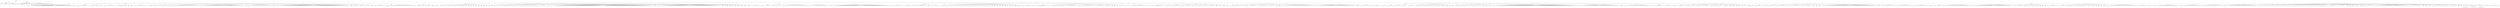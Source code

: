 digraph Tree {
	"t0" [label = "TEI"];
	"t1" [label = "teiHeader"];
	"t2" [label = "fileDesc"];
	"t3" [label = "titleStmt"];
	"t4" [label = "title"];
	"t5" [label = "author"];
	"t6" [label = "publicationStmp"];
	"t7" [label = "editor"];
	"t8" [label = "publisher"];
	"t9" [label = "idno"];
	"t10" [label = "rights"];
	"t11" [label = "SourceDesc"];
	"t12" [label = "genre"];
	"t13" [label = "inspiration"];
	"t14" [label = "structure"];
	"t15" [label = "type"];
	"t16" [label = "periode"];
	"t17" [label = "taille"];
	"t18" [label = "permalien"];
	"t19" [label = "text"];
	"t20" [label = "front"];
	"t21" [label = "docTitle"];
	"t22" [label = "titlePart"];
	"t23" [label = "titlePart"];
	"t24" [label = "docDate"];
	"t25" [label = "docAuthor"];
	"t26" [label = "docImprint"];
	"t27" [label = "privilege"];
	"t28" [label = "head"];
	"t29" [label = "p"];
	"t30" [label = "p"];
	"t31" [label = "imprimeur"];
	"t32" [label = "acheveImprime"];
	"t33" [label = "performance"];
	"t34" [label = "premiere"];
	"t35" [label = "castList"];
	"t36" [label = "head"];
	"t37" [label = "castItem"];
	"t38" [label = "role"];
	"t39" [label = "castItem"];
	"t40" [label = "role"];
	"t41" [label = "castItem"];
	"t42" [label = "role"];
	"t43" [label = "castItem"];
	"t44" [label = "role"];
	"t45" [label = "castItem"];
	"t46" [label = "role"];
	"t47" [label = "castItem"];
	"t48" [label = "role"];
	"t49" [label = "castItem"];
	"t50" [label = "role"];
	"t51" [label = "castItem"];
	"t52" [label = "role"];
	"t53" [label = "castItem"];
	"t54" [label = "role"];
	"t55" [label = "castItem"];
	"t56" [label = "role"];
	"t57" [label = "castItem"];
	"t58" [label = "role"];
	"t59" [label = "castItem"];
	"t60" [label = "role"];
	"t61" [label = "castItem"];
	"t62" [label = "role"];
	"t63" [label = "set"];
	"t64" [label = "body"];
	"t65" [label = "div1"];
	"t66" [label = "head"];
	"t67" [label = "div2"];
	"t68" [label = "head"];
	"t69" [label = "sp"];
	"t70" [label = "speaker"];
	"t71" [label = "l"];
	"t72" [label = "l"];
	"t73" [label = "l"];
	"t74" [label = "l"];
	"t75" [label = "l"];
	"t76" [label = "l"];
	"t77" [label = "l"];
	"t78" [label = "l"];
	"t79" [label = "l"];
	"t80" [label = "l"];
	"t81" [label = "l"];
	"t82" [label = "l"];
	"t83" [label = "l"];
	"t84" [label = "l"];
	"t85" [label = "stage"];
	"t86" [label = "l"];
	"t87" [label = "l"];
	"t88" [label = "l"];
	"t89" [label = "l"];
	"t90" [label = "l"];
	"t91" [label = "l"];
	"t92" [label = "l"];
	"t93" [label = "l"];
	"t94" [label = "l"];
	"t95" [label = "l"];
	"t96" [label = "l"];
	"t97" [label = "l"];
	"t98" [label = "l"];
	"t99" [label = "l"];
	"t100" [label = "l"];
	"t101" [label = "l"];
	"t102" [label = "l"];
	"t103" [label = "l"];
	"t104" [label = "l"];
	"t105" [label = "l"];
	"t106" [label = "l"];
	"t107" [label = "l"];
	"t108" [label = "l"];
	"t109" [label = "l"];
	"t110" [label = "stage"];
	"t111" [label = "l"];
	"t112" [label = "l"];
	"t113" [label = "l"];
	"t114" [label = "l"];
	"t115" [label = "stage"];
	"t116" [label = "l"];
	"t117" [label = "l"];
	"t118" [label = "stage"];
	"t119" [label = "div2"];
	"t120" [label = "head"];
	"t121" [label = "sp"];
	"t122" [label = "speaker"];
	"t123" [label = "l"];
	"t124" [label = "l"];
	"t125" [label = "l"];
	"t126" [label = "l"];
	"t127" [label = "l"];
	"t128" [label = "l"];
	"t129" [label = "l"];
	"t130" [label = "l"];
	"t131" [label = "l"];
	"t132" [label = "l"];
	"t133" [label = "l"];
	"t134" [label = "div2"];
	"t135" [label = "head"];
	"t136" [label = "sp"];
	"t137" [label = "speaker"];
	"t138" [label = "l"];
	"t139" [label = "sp"];
	"t140" [label = "speaker"];
	"t141" [label = "l"];
	"t142" [label = "sp"];
	"t143" [label = "speaker"];
	"t144" [label = "l"];
	"t145" [label = "sp"];
	"t146" [label = "speaker"];
	"t147" [label = "l"];
	"t148" [label = "l"];
	"t149" [label = "l"];
	"t150" [label = "l"];
	"t151" [label = "sp"];
	"t152" [label = "speaker"];
	"t153" [label = "l"];
	"t154" [label = "l"];
	"t155" [label = "l"];
	"t156" [label = "l"];
	"t157" [label = "l"];
	"t158" [label = "l"];
	"t159" [label = "l"];
	"t160" [label = "l"];
	"t161" [label = "l"];
	"t162" [label = "l"];
	"t163" [label = "l"];
	"t164" [label = "l"];
	"t165" [label = "div2"];
	"t166" [label = "head"];
	"t167" [label = "sp"];
	"t168" [label = "speaker"];
	"t169" [label = "l"];
	"t170" [label = "sp"];
	"t171" [label = "speaker"];
	"t172" [label = "l"];
	"t173" [label = "sp"];
	"t174" [label = "speaker"];
	"t175" [label = "l"];
	"t176" [label = "sp"];
	"t177" [label = "speaker"];
	"t178" [label = "l"];
	"t179" [label = "sp"];
	"t180" [label = "speaker"];
	"t181" [label = "l"];
	"t182" [label = "sp"];
	"t183" [label = "speaker"];
	"t184" [label = "l"];
	"t185" [label = "l"];
	"t186" [label = "sp"];
	"t187" [label = "speaker"];
	"t188" [label = "l"];
	"t189" [label = "l"];
	"t190" [label = "l"];
	"t191" [label = "l"];
	"t192" [label = "l"];
	"t193" [label = "l"];
	"t194" [label = "l"];
	"t195" [label = "l"];
	"t196" [label = "l"];
	"t197" [label = "l"];
	"t198" [label = "l"];
	"t199" [label = "l"];
	"t200" [label = "l"];
	"t201" [label = "div2"];
	"t202" [label = "head"];
	"t203" [label = "sp"];
	"t204" [label = "speaker"];
	"t205" [label = "l"];
	"t206" [label = "l"];
	"t207" [label = "l"];
	"t208" [label = "sp"];
	"t209" [label = "speaker"];
	"t210" [label = "l"];
	"t211" [label = "sp"];
	"t212" [label = "speaker"];
	"t213" [label = "l"];
	"t214" [label = "l"];
	"t215" [label = "l"];
	"t216" [label = "l"];
	"t217" [label = "l"];
	"t218" [label = "sp"];
	"t219" [label = "speaker"];
	"t220" [label = "l"];
	"t221" [label = "l"];
	"t222" [label = "l"];
	"t223" [label = "l"];
	"t224" [label = "sp"];
	"t225" [label = "speaker"];
	"t226" [label = "l"];
	"t227" [label = "l"];
	"t228" [label = "l"];
	"t229" [label = "l"];
	"t230" [label = "sp"];
	"t231" [label = "speaker"];
	"t232" [label = "l"];
	"t233" [label = "l"];
	"t234" [label = "l"];
	"t235" [label = "l"];
	"t236" [label = "l"];
	"t237" [label = "stage"];
	"t238" [label = "l"];
	"t239" [label = "l"];
	"t240" [label = "l"];
	"t241" [label = "l"];
	"t242" [label = "l"];
	"t243" [label = "l"];
	"t244" [label = "l"];
	"t245" [label = "l"];
	"t246" [label = "l"];
	"t247" [label = "l"];
	"t248" [label = "l"];
	"t249" [label = "l"];
	"t250" [label = "l"];
	"t251" [label = "l"];
	"t252" [label = "l"];
	"t253" [label = "l"];
	"t254" [label = "l"];
	"t255" [label = "l"];
	"t256" [label = "l"];
	"t257" [label = "sp"];
	"t258" [label = "speaker"];
	"t259" [label = "l"];
	"t260" [label = "l"];
	"t261" [label = "l"];
	"t262" [label = "l"];
	"t263" [label = "l"];
	"t264" [label = "l"];
	"t265" [label = "l"];
	"t266" [label = "l"];
	"t267" [label = "l"];
	"t268" [label = "l"];
	"t269" [label = "l"];
	"t270" [label = "l"];
	"t271" [label = "l"];
	"t272" [label = "l"];
	"t273" [label = "l"];
	"t274" [label = "l"];
	"t275" [label = "l"];
	"t276" [label = "l"];
	"t277" [label = "l"];
	"t278" [label = "l"];
	"t279" [label = "l"];
	"t280" [label = "l"];
	"t281" [label = "l"];
	"t282" [label = "l"];
	"t283" [label = "l"];
	"t284" [label = "l"];
	"t285" [label = "l"];
	"t286" [label = "l"];
	"t287" [label = "note"];
	"t288" [label = "l"];
	"t289" [label = "l"];
	"t290" [label = "l"];
	"t291" [label = "l"];
	"t292" [label = "l"];
	"t293" [label = "l"];
	"t294" [label = "l"];
	"t295" [label = "l"];
	"t296" [label = "l"];
	"t297" [label = "l"];
	"t298" [label = "l"];
	"t299" [label = "l"];
	"t300" [label = "l"];
	"t301" [label = "l"];
	"t302" [label = "sp"];
	"t303" [label = "speaker"];
	"t304" [label = "l"];
	"t305" [label = "sp"];
	"t306" [label = "speaker"];
	"t307" [label = "l"];
	"t308" [label = "l"];
	"t309" [label = "l"];
	"t310" [label = "l"];
	"t311" [label = "l"];
	"t312" [label = "l"];
	"t313" [label = "l"];
	"t314" [label = "l"];
	"t315" [label = "l"];
	"t316" [label = "l"];
	"t317" [label = "l"];
	"t318" [label = "l"];
	"t319" [label = "l"];
	"t320" [label = "l"];
	"t321" [label = "l"];
	"t322" [label = "l"];
	"t323" [label = "l"];
	"t324" [label = "l"];
	"t325" [label = "l"];
	"t326" [label = "l"];
	"t327" [label = "l"];
	"t328" [label = "l"];
	"t329" [label = "l"];
	"t330" [label = "sp"];
	"t331" [label = "speaker"];
	"t332" [label = "l"];
	"t333" [label = "l"];
	"t334" [label = "sp"];
	"t335" [label = "speaker"];
	"t336" [label = "l"];
	"t337" [label = "l"];
	"t338" [label = "l"];
	"t339" [label = "l"];
	"t340" [label = "l"];
	"t341" [label = "l"];
	"t342" [label = "l"];
	"t343" [label = "l"];
	"t344" [label = "l"];
	"t345" [label = "l"];
	"t346" [label = "l"];
	"t347" [label = "l"];
	"t348" [label = "l"];
	"t349" [label = "note"];
	"t350" [label = "l"];
	"t351" [label = "l"];
	"t352" [label = "l"];
	"t353" [label = "l"];
	"t354" [label = "l"];
	"t355" [label = "l"];
	"t356" [label = "l"];
	"t357" [label = "l"];
	"t358" [label = "stage"];
	"t359" [label = "l"];
	"t360" [label = "l"];
	"t361" [label = "l"];
	"t362" [label = "l"];
	"t363" [label = "l"];
	"t364" [label = "l"];
	"t365" [label = "l"];
	"t366" [label = "l"];
	"t367" [label = "l"];
	"t368" [label = "l"];
	"t369" [label = "l"];
	"t370" [label = "l"];
	"t371" [label = "l"];
	"t372" [label = "l"];
	"t373" [label = "l"];
	"t374" [label = "l"];
	"t375" [label = "l"];
	"t376" [label = "l"];
	"t377" [label = "l"];
	"t378" [label = "l"];
	"t379" [label = "l"];
	"t380" [label = "l"];
	"t381" [label = "l"];
	"t382" [label = "l"];
	"t383" [label = "l"];
	"t384" [label = "l"];
	"t385" [label = "l"];
	"t386" [label = "l"];
	"t387" [label = "l"];
	"t388" [label = "l"];
	"t389" [label = "l"];
	"t390" [label = "l"];
	"t391" [label = "l"];
	"t392" [label = "l"];
	"t393" [label = "l"];
	"t394" [label = "l"];
	"t395" [label = "l"];
	"t396" [label = "l"];
	"t397" [label = "l"];
	"t398" [label = "l"];
	"t399" [label = "l"];
	"t400" [label = "l"];
	"t401" [label = "l"];
	"t402" [label = "l"];
	"t403" [label = "l"];
	"t404" [label = "l"];
	"t405" [label = "l"];
	"t406" [label = "l"];
	"t407" [label = "l"];
	"t408" [label = "sp"];
	"t409" [label = "speaker"];
	"t410" [label = "l"];
	"t411" [label = "l"];
	"t412" [label = "sp"];
	"t413" [label = "speaker"];
	"t414" [label = "l"];
	"t415" [label = "l"];
	"t416" [label = "l"];
	"t417" [label = "l"];
	"t418" [label = "sp"];
	"t419" [label = "speaker"];
	"t420" [label = "l"];
	"t421" [label = "l"];
	"t422" [label = "l"];
	"t423" [label = "l"];
	"t424" [label = "sp"];
	"t425" [label = "speaker"];
	"t426" [label = "l"];
	"t427" [label = "l"];
	"t428" [label = "l"];
	"t429" [label = "l"];
	"t430" [label = "sp"];
	"t431" [label = "speaker"];
	"t432" [label = "l"];
	"t433" [label = "l"];
	"t434" [label = "sp"];
	"t435" [label = "speaker"];
	"t436" [label = "l"];
	"t437" [label = "l"];
	"t438" [label = "l"];
	"t439" [label = "l"];
	"t440" [label = "l"];
	"t441" [label = "l"];
	"t442" [label = "l"];
	"t443" [label = "l"];
	"t444" [label = "l"];
	"t445" [label = "l"];
	"t446" [label = "stage"];
	"t447" [label = "div2"];
	"t448" [label = "head"];
	"t449" [label = "sp"];
	"t450" [label = "speaker"];
	"t451" [label = "l"];
	"t452" [label = "l"];
	"t453" [label = "l"];
	"t454" [label = "l"];
	"t455" [label = "l"];
	"t456" [label = "l"];
	"t457" [label = "l"];
	"t458" [label = "l"];
	"t459" [label = "l"];
	"t460" [label = "l"];
	"t461" [label = "l"];
	"t462" [label = "l"];
	"t463" [label = "l"];
	"t464" [label = "l"];
	"t465" [label = "l"];
	"t466" [label = "l"];
	"t467" [label = "l"];
	"t468" [label = "l"];
	"t469" [label = "l"];
	"t470" [label = "l"];
	"t471" [label = "l"];
	"t472" [label = "l"];
	"t473" [label = "l"];
	"t474" [label = "l"];
	"t475" [label = "l"];
	"t476" [label = "l"];
	"t477" [label = "l"];
	"t478" [label = "l"];
	"t479" [label = "div2"];
	"t480" [label = "head"];
	"t481" [label = "sp"];
	"t482" [label = "speaker"];
	"t483" [label = "l"];
	"t484" [label = "sp"];
	"t485" [label = "speaker"];
	"t486" [label = "l"];
	"t487" [label = "sp"];
	"t488" [label = "speaker"];
	"t489" [label = "l"];
	"t490" [label = "sp"];
	"t491" [label = "speaker"];
	"t492" [label = "l"];
	"t493" [label = "sp"];
	"t494" [label = "speaker"];
	"t495" [label = "l"];
	"t496" [label = "l"];
	"t497" [label = "l"];
	"t498" [label = "sp"];
	"t499" [label = "speaker"];
	"t500" [label = "l"];
	"t501" [label = "sp"];
	"t502" [label = "speaker"];
	"t503" [label = "l"];
	"t504" [label = "l"];
	"t505" [label = "l"];
	"t506" [label = "l"];
	"t507" [label = "div1"];
	"t508" [label = "head"];
	"t509" [label = "div2"];
	"t510" [label = "head"];
	"t511" [label = "sp"];
	"t512" [label = "speaker"];
	"t513" [label = "l"];
	"t514" [label = "sp"];
	"t515" [label = "speaker"];
	"t516" [label = "l"];
	"t517" [label = "sp"];
	"t518" [label = "speaker"];
	"t519" [label = "l"];
	"t520" [label = "sp"];
	"t521" [label = "speaker"];
	"t522" [label = "l"];
	"t523" [label = "sp"];
	"t524" [label = "speaker"];
	"t525" [label = "l"];
	"t526" [label = "l"];
	"t527" [label = "sp"];
	"t528" [label = "speaker"];
	"t529" [label = "l"];
	"t530" [label = "l"];
	"t531" [label = "sp"];
	"t532" [label = "speaker"];
	"t533" [label = "l"];
	"t534" [label = "sp"];
	"t535" [label = "speaker"];
	"t536" [label = "l"];
	"t537" [label = "sp"];
	"t538" [label = "speaker"];
	"t539" [label = "l"];
	"t540" [label = "sp"];
	"t541" [label = "speaker"];
	"t542" [label = "l"];
	"t543" [label = "sp"];
	"t544" [label = "speaker"];
	"t545" [label = "l"];
	"t546" [label = "sp"];
	"t547" [label = "speaker"];
	"t548" [label = "l"];
	"t549" [label = "sp"];
	"t550" [label = "speaker"];
	"t551" [label = "l"];
	"t552" [label = "sp"];
	"t553" [label = "speaker"];
	"t554" [label = "l"];
	"t555" [label = "sp"];
	"t556" [label = "speaker"];
	"t557" [label = "l"];
	"t558" [label = "sp"];
	"t559" [label = "speaker"];
	"t560" [label = "l"];
	"t561" [label = "sp"];
	"t562" [label = "speaker"];
	"t563" [label = "l"];
	"t564" [label = "sp"];
	"t565" [label = "speaker"];
	"t566" [label = "l"];
	"t567" [label = "div2"];
	"t568" [label = "head"];
	"t569" [label = "sp"];
	"t570" [label = "speaker"];
	"t571" [label = "l"];
	"t572" [label = "l"];
	"t573" [label = "l"];
	"t574" [label = "l"];
	"t575" [label = "sp"];
	"t576" [label = "speaker"];
	"t577" [label = "l"];
	"t578" [label = "l"];
	"t579" [label = "sp"];
	"t580" [label = "speaker"];
	"t581" [label = "l"];
	"t582" [label = "l"];
	"t583" [label = "sp"];
	"t584" [label = "speaker"];
	"t585" [label = "l"];
	"t586" [label = "sp"];
	"t587" [label = "speaker"];
	"t588" [label = "l"];
	"t589" [label = "sp"];
	"t590" [label = "speaker"];
	"t591" [label = "l"];
	"t592" [label = "sp"];
	"t593" [label = "speaker"];
	"t594" [label = "l"];
	"t595" [label = "l"];
	"t596" [label = "sp"];
	"t597" [label = "speaker"];
	"t598" [label = "l"];
	"t599" [label = "l"];
	"t600" [label = "sp"];
	"t601" [label = "speaker"];
	"t602" [label = "l"];
	"t603" [label = "l"];
	"t604" [label = "sp"];
	"t605" [label = "speaker"];
	"t606" [label = "l"];
	"t607" [label = "sp"];
	"t608" [label = "speaker"];
	"t609" [label = "l"];
	"t610" [label = "sp"];
	"t611" [label = "speaker"];
	"t612" [label = "l"];
	"t613" [label = "sp"];
	"t614" [label = "speaker"];
	"t615" [label = "l"];
	"t616" [label = "sp"];
	"t617" [label = "speaker"];
	"t618" [label = "l"];
	"t619" [label = "sp"];
	"t620" [label = "speaker"];
	"t621" [label = "l"];
	"t622" [label = "sp"];
	"t623" [label = "speaker"];
	"t624" [label = "l"];
	"t625" [label = "l"];
	"t626" [label = "l"];
	"t627" [label = "sp"];
	"t628" [label = "speaker"];
	"t629" [label = "l"];
	"t630" [label = "l"];
	"t631" [label = "l"];
	"t632" [label = "note"];
	"t633" [label = "l"];
	"t634" [label = "l"];
	"t635" [label = "sp"];
	"t636" [label = "speaker"];
	"t637" [label = "note"];
	"t638" [label = "l"];
	"t639" [label = "sp"];
	"t640" [label = "speaker"];
	"t641" [label = "l"];
	"t642" [label = "l"];
	"t643" [label = "l"];
	"t644" [label = "l"];
	"t645" [label = "l"];
	"t646" [label = "l"];
	"t647" [label = "l"];
	"t648" [label = "l"];
	"t649" [label = "l"];
	"t650" [label = "l"];
	"t651" [label = "l"];
	"t652" [label = "l"];
	"t653" [label = "l"];
	"t654" [label = "l"];
	"t655" [label = "l"];
	"t656" [label = "l"];
	"t657" [label = "l"];
	"t658" [label = "l"];
	"t659" [label = "l"];
	"t660" [label = "l"];
	"t661" [label = "l"];
	"t662" [label = "l"];
	"t663" [label = "l"];
	"t664" [label = "l"];
	"t665" [label = "l"];
	"t666" [label = "l"];
	"t667" [label = "l"];
	"t668" [label = "l"];
	"t669" [label = "l"];
	"t670" [label = "l"];
	"t671" [label = "l"];
	"t672" [label = "l"];
	"t673" [label = "l"];
	"t674" [label = "l"];
	"t675" [label = "l"];
	"t676" [label = "l"];
	"t677" [label = "l"];
	"t678" [label = "l"];
	"t679" [label = "l"];
	"t680" [label = "l"];
	"t681" [label = "l"];
	"t682" [label = "l"];
	"t683" [label = "l"];
	"t684" [label = "l"];
	"t685" [label = "l"];
	"t686" [label = "l"];
	"t687" [label = "l"];
	"t688" [label = "l"];
	"t689" [label = "l"];
	"t690" [label = "l"];
	"t691" [label = "l"];
	"t692" [label = "l"];
	"t693" [label = "l"];
	"t694" [label = "l"];
	"t695" [label = "l"];
	"t696" [label = "l"];
	"t697" [label = "l"];
	"t698" [label = "l"];
	"t699" [label = "l"];
	"t700" [label = "l"];
	"t701" [label = "l"];
	"t702" [label = "l"];
	"t703" [label = "l"];
	"t704" [label = "l"];
	"t705" [label = "l"];
	"t706" [label = "l"];
	"t707" [label = "l"];
	"t708" [label = "l"];
	"t709" [label = "l"];
	"t710" [label = "l"];
	"t711" [label = "l"];
	"t712" [label = "l"];
	"t713" [label = "l"];
	"t714" [label = "l"];
	"t715" [label = "l"];
	"t716" [label = "l"];
	"t717" [label = "l"];
	"t718" [label = "l"];
	"t719" [label = "l"];
	"t720" [label = "l"];
	"t721" [label = "l"];
	"t722" [label = "l"];
	"t723" [label = "l"];
	"t724" [label = "l"];
	"t725" [label = "l"];
	"t726" [label = "l"];
	"t727" [label = "l"];
	"t728" [label = "l"];
	"t729" [label = "l"];
	"t730" [label = "l"];
	"t731" [label = "l"];
	"t732" [label = "l"];
	"t733" [label = "l"];
	"t734" [label = "l"];
	"t735" [label = "l"];
	"t736" [label = "l"];
	"t737" [label = "l"];
	"t738" [label = "l"];
	"t739" [label = "l"];
	"t740" [label = "l"];
	"t741" [label = "l"];
	"t742" [label = "sp"];
	"t743" [label = "speaker"];
	"t744" [label = "l"];
	"t745" [label = "l"];
	"t746" [label = "sp"];
	"t747" [label = "speaker"];
	"t748" [label = "l"];
	"t749" [label = "l"];
	"t750" [label = "l"];
	"t751" [label = "l"];
	"t752" [label = "l"];
	"t753" [label = "l"];
	"t754" [label = "l"];
	"t755" [label = "l"];
	"t756" [label = "l"];
	"t757" [label = "l"];
	"t758" [label = "l"];
	"t759" [label = "l"];
	"t760" [label = "l"];
	"t761" [label = "l"];
	"t762" [label = "l"];
	"t763" [label = "l"];
	"t764" [label = "l"];
	"t765" [label = "l"];
	"t766" [label = "l"];
	"t767" [label = "l"];
	"t768" [label = "l"];
	"t769" [label = "l"];
	"t770" [label = "l"];
	"t771" [label = "l"];
	"t772" [label = "l"];
	"t773" [label = "l"];
	"t774" [label = "l"];
	"t775" [label = "l"];
	"t776" [label = "l"];
	"t777" [label = "l"];
	"t778" [label = "l"];
	"t779" [label = "l"];
	"t780" [label = "l"];
	"t781" [label = "l"];
	"t782" [label = "l"];
	"t783" [label = "l"];
	"t784" [label = "l"];
	"t785" [label = "l"];
	"t786" [label = "l"];
	"t787" [label = "l"];
	"t788" [label = "l"];
	"t789" [label = "l"];
	"t790" [label = "l"];
	"t791" [label = "l"];
	"t792" [label = "l"];
	"t793" [label = "l"];
	"t794" [label = "l"];
	"t795" [label = "l"];
	"t796" [label = "l"];
	"t797" [label = "l"];
	"t798" [label = "l"];
	"t799" [label = "l"];
	"t800" [label = "l"];
	"t801" [label = "l"];
	"t802" [label = "l"];
	"t803" [label = "l"];
	"t804" [label = "l"];
	"t805" [label = "l"];
	"t806" [label = "l"];
	"t807" [label = "l"];
	"t808" [label = "l"];
	"t809" [label = "l"];
	"t810" [label = "sp"];
	"t811" [label = "speaker"];
	"t812" [label = "l"];
	"t813" [label = "sp"];
	"t814" [label = "speaker"];
	"t815" [label = "l"];
	"t816" [label = "sp"];
	"t817" [label = "speaker"];
	"t818" [label = "l"];
	"t819" [label = "sp"];
	"t820" [label = "speaker"];
	"t821" [label = "l"];
	"t822" [label = "sp"];
	"t823" [label = "speaker"];
	"t824" [label = "l"];
	"t825" [label = "sp"];
	"t826" [label = "speaker"];
	"t827" [label = "l"];
	"t828" [label = "sp"];
	"t829" [label = "speaker"];
	"t830" [label = "l"];
	"t831" [label = "l"];
	"t832" [label = "sp"];
	"t833" [label = "speaker"];
	"t834" [label = "l"];
	"t835" [label = "l"];
	"t836" [label = "sp"];
	"t837" [label = "speaker"];
	"t838" [label = "l"];
	"t839" [label = "l"];
	"t840" [label = "sp"];
	"t841" [label = "speaker"];
	"t842" [label = "l"];
	"t843" [label = "l"];
	"t844" [label = "sp"];
	"t845" [label = "speaker"];
	"t846" [label = "l"];
	"t847" [label = "l"];
	"t848" [label = "l"];
	"t849" [label = "l"];
	"t850" [label = "l"];
	"t851" [label = "l"];
	"t852" [label = "l"];
	"t853" [label = "l"];
	"t854" [label = "stage"];
	"t855" [label = "div2"];
	"t856" [label = "head"];
	"t857" [label = "sp"];
	"t858" [label = "speaker"];
	"t859" [label = "l"];
	"t860" [label = "l"];
	"t861" [label = "l"];
	"t862" [label = "l"];
	"t863" [label = "l"];
	"t864" [label = "l"];
	"t865" [label = "l"];
	"t866" [label = "l"];
	"t867" [label = "sp"];
	"t868" [label = "speaker"];
	"t869" [label = "l"];
	"t870" [label = "l"];
	"t871" [label = "sp"];
	"t872" [label = "speaker"];
	"t873" [label = "l"];
	"t874" [label = "l"];
	"t875" [label = "l"];
	"t876" [label = "l"];
	"t877" [label = "l"];
	"t878" [label = "l"];
	"t879" [label = "sp"];
	"t880" [label = "speaker"];
	"t881" [label = "l"];
	"t882" [label = "l"];
	"t883" [label = "l"];
	"t884" [label = "l"];
	"t885" [label = "l"];
	"t886" [label = "l"];
	"t887" [label = "l"];
	"t888" [label = "l"];
	"t889" [label = "l"];
	"t890" [label = "l"];
	"t891" [label = "l"];
	"t892" [label = "l"];
	"t893" [label = "l"];
	"t894" [label = "l"];
	"t895" [label = "l"];
	"t896" [label = "l"];
	"t897" [label = "l"];
	"t898" [label = "l"];
	"t899" [label = "l"];
	"t900" [label = "l"];
	"t901" [label = "l"];
	"t902" [label = "l"];
	"t903" [label = "l"];
	"t904" [label = "l"];
	"t905" [label = "sp"];
	"t906" [label = "speaker"];
	"t907" [label = "l"];
	"t908" [label = "l"];
	"t909" [label = "l"];
	"t910" [label = "l"];
	"t911" [label = "l"];
	"t912" [label = "l"];
	"t913" [label = "l"];
	"t914" [label = "l"];
	"t915" [label = "l"];
	"t916" [label = "l"];
	"t917" [label = "l"];
	"t918" [label = "l"];
	"t919" [label = "l"];
	"t920" [label = "l"];
	"t921" [label = "l"];
	"t922" [label = "l"];
	"t923" [label = "l"];
	"t924" [label = "l"];
	"t925" [label = "l"];
	"t926" [label = "l"];
	"t927" [label = "sp"];
	"t928" [label = "speaker"];
	"t929" [label = "l"];
	"t930" [label = "l"];
	"t931" [label = "l"];
	"t932" [label = "l"];
	"t933" [label = "l"];
	"t934" [label = "l"];
	"t935" [label = "l"];
	"t936" [label = "l"];
	"t937" [label = "l"];
	"t938" [label = "l"];
	"t939" [label = "l"];
	"t940" [label = "l"];
	"t941" [label = "l"];
	"t942" [label = "l"];
	"t943" [label = "l"];
	"t944" [label = "l"];
	"t945" [label = "l"];
	"t946" [label = "l"];
	"t947" [label = "l"];
	"t948" [label = "l"];
	"t949" [label = "l"];
	"t950" [label = "l"];
	"t951" [label = "l"];
	"t952" [label = "l"];
	"t953" [label = "l"];
	"t954" [label = "l"];
	"t955" [label = "l"];
	"t956" [label = "l"];
	"t957" [label = "l"];
	"t958" [label = "l"];
	"t959" [label = "l"];
	"t960" [label = "l"];
	"t961" [label = "l"];
	"t962" [label = "l"];
	"t963" [label = "l"];
	"t964" [label = "l"];
	"t965" [label = "l"];
	"t966" [label = "l"];
	"t967" [label = "l"];
	"t968" [label = "l"];
	"t969" [label = "l"];
	"t970" [label = "l"];
	"t971" [label = "l"];
	"t972" [label = "l"];
	"t973" [label = "l"];
	"t974" [label = "l"];
	"t975" [label = "l"];
	"t976" [label = "l"];
	"t977" [label = "l"];
	"t978" [label = "l"];
	"t979" [label = "l"];
	"t980" [label = "l"];
	"t981" [label = "l"];
	"t982" [label = "l"];
	"t983" [label = "l"];
	"t984" [label = "l"];
	"t985" [label = "l"];
	"t986" [label = "l"];
	"t987" [label = "l"];
	"t988" [label = "sp"];
	"t989" [label = "speaker"];
	"t990" [label = "l"];
	"t991" [label = "l"];
	"t992" [label = "l"];
	"t993" [label = "l"];
	"t994" [label = "l"];
	"t995" [label = "l"];
	"t996" [label = "l"];
	"t997" [label = "l"];
	"t998" [label = "l"];
	"t999" [label = "l"];
	"t1000" [label = "l"];
	"t1001" [label = "l"];
	"t1002" [label = "div1"];
	"t1003" [label = "head"];
	"t1004" [label = "div2"];
	"t1005" [label = "head"];
	"t1006" [label = "sp"];
	"t1007" [label = "speaker"];
	"t1008" [label = "l"];
	"t1009" [label = "l"];
	"t1010" [label = "l"];
	"t1011" [label = "sp"];
	"t1012" [label = "speaker"];
	"t1013" [label = "l"];
	"t1014" [label = "l"];
	"t1015" [label = "l"];
	"t1016" [label = "l"];
	"t1017" [label = "l"];
	"t1018" [label = "sp"];
	"t1019" [label = "speaker"];
	"t1020" [label = "l"];
	"t1021" [label = "l"];
	"t1022" [label = "l"];
	"t1023" [label = "l"];
	"t1024" [label = "l"];
	"t1025" [label = "l"];
	"t1026" [label = "l"];
	"t1027" [label = "l"];
	"t1028" [label = "l"];
	"t1029" [label = "l"];
	"t1030" [label = "sp"];
	"t1031" [label = "speaker"];
	"t1032" [label = "l"];
	"t1033" [label = "l"];
	"t1034" [label = "sp"];
	"t1035" [label = "speaker"];
	"t1036" [label = "l"];
	"t1037" [label = "l"];
	"t1038" [label = "l"];
	"t1039" [label = "l"];
	"t1040" [label = "l"];
	"t1041" [label = "l"];
	"t1042" [label = "l"];
	"t1043" [label = "l"];
	"t1044" [label = "div2"];
	"t1045" [label = "head"];
	"t1046" [label = "sp"];
	"t1047" [label = "speaker"];
	"t1048" [label = "l"];
	"t1049" [label = "l"];
	"t1050" [label = "l"];
	"t1051" [label = "l"];
	"t1052" [label = "sp"];
	"t1053" [label = "speaker"];
	"t1054" [label = "l"];
	"t1055" [label = "l"];
	"t1056" [label = "sp"];
	"t1057" [label = "speaker"];
	"t1058" [label = "l"];
	"t1059" [label = "l"];
	"t1060" [label = "sp"];
	"t1061" [label = "speaker"];
	"t1062" [label = "l"];
	"t1063" [label = "l"];
	"t1064" [label = "sp"];
	"t1065" [label = "speaker"];
	"t1066" [label = "l"];
	"t1067" [label = "sp"];
	"t1068" [label = "speaker"];
	"t1069" [label = "l"];
	"t1070" [label = "sp"];
	"t1071" [label = "speaker"];
	"t1072" [label = "l"];
	"t1073" [label = "sp"];
	"t1074" [label = "speaker"];
	"t1075" [label = "l"];
	"t1076" [label = "sp"];
	"t1077" [label = "speaker"];
	"t1078" [label = "l"];
	"t1079" [label = "sp"];
	"t1080" [label = "speaker"];
	"t1081" [label = "l"];
	"t1082" [label = "sp"];
	"t1083" [label = "speaker"];
	"t1084" [label = "l"];
	"t1085" [label = "sp"];
	"t1086" [label = "speaker"];
	"t1087" [label = "l"];
	"t1088" [label = "sp"];
	"t1089" [label = "speaker"];
	"t1090" [label = "l"];
	"t1091" [label = "sp"];
	"t1092" [label = "speaker"];
	"t1093" [label = "l"];
	"t1094" [label = "sp"];
	"t1095" [label = "speaker"];
	"t1096" [label = "l"];
	"t1097" [label = "sp"];
	"t1098" [label = "speaker"];
	"t1099" [label = "l"];
	"t1100" [label = "sp"];
	"t1101" [label = "speaker"];
	"t1102" [label = "l"];
	"t1103" [label = "l"];
	"t1104" [label = "sp"];
	"t1105" [label = "speaker"];
	"t1106" [label = "l"];
	"t1107" [label = "sp"];
	"t1108" [label = "speaker"];
	"t1109" [label = "l"];
	"t1110" [label = "sp"];
	"t1111" [label = "speaker"];
	"t1112" [label = "l"];
	"t1113" [label = "sp"];
	"t1114" [label = "speaker"];
	"t1115" [label = "l"];
	"t1116" [label = "sp"];
	"t1117" [label = "speaker"];
	"t1118" [label = "l"];
	"t1119" [label = "sp"];
	"t1120" [label = "speaker"];
	"t1121" [label = "l"];
	"t1122" [label = "sp"];
	"t1123" [label = "speaker"];
	"t1124" [label = "l"];
	"t1125" [label = "sp"];
	"t1126" [label = "speaker"];
	"t1127" [label = "l"];
	"t1128" [label = "sp"];
	"t1129" [label = "speaker"];
	"t1130" [label = "l"];
	"t1131" [label = "sp"];
	"t1132" [label = "speaker"];
	"t1133" [label = "l"];
	"t1134" [label = "sp"];
	"t1135" [label = "speaker"];
	"t1136" [label = "l"];
	"t1137" [label = "sp"];
	"t1138" [label = "speaker"];
	"t1139" [label = "l"];
	"t1140" [label = "sp"];
	"t1141" [label = "speaker"];
	"t1142" [label = "l"];
	"t1143" [label = "l"];
	"t1144" [label = "l"];
	"t1145" [label = "l"];
	"t1146" [label = "l"];
	"t1147" [label = "l"];
	"t1148" [label = "l"];
	"t1149" [label = "l"];
	"t1150" [label = "l"];
	"t1151" [label = "div2"];
	"t1152" [label = "head"];
	"t1153" [label = "sp"];
	"t1154" [label = "speaker"];
	"t1155" [label = "l"];
	"t1156" [label = "l"];
	"t1157" [label = "l"];
	"t1158" [label = "l"];
	"t1159" [label = "l"];
	"t1160" [label = "l"];
	"t1161" [label = "l"];
	"t1162" [label = "l"];
	"t1163" [label = "l"];
	"t1164" [label = "l"];
	"t1165" [label = "l"];
	"t1166" [label = "l"];
	"t1167" [label = "l"];
	"t1168" [label = "l"];
	"t1169" [label = "l"];
	"t1170" [label = "l"];
	"t1171" [label = "l"];
	"t1172" [label = "sp"];
	"t1173" [label = "speaker"];
	"t1174" [label = "l"];
	"t1175" [label = "sp"];
	"t1176" [label = "speaker"];
	"t1177" [label = "l"];
	"t1178" [label = "sp"];
	"t1179" [label = "speaker"];
	"t1180" [label = "l"];
	"t1181" [label = "sp"];
	"t1182" [label = "speaker"];
	"t1183" [label = "l"];
	"t1184" [label = "sp"];
	"t1185" [label = "speaker"];
	"t1186" [label = "l"];
	"t1187" [label = "l"];
	"t1188" [label = "l"];
	"t1189" [label = "l"];
	"t1190" [label = "l"];
	"t1191" [label = "l"];
	"t1192" [label = "l"];
	"t1193" [label = "l"];
	"t1194" [label = "l"];
	"t1195" [label = "l"];
	"t1196" [label = "l"];
	"t1197" [label = "l"];
	"t1198" [label = "l"];
	"t1199" [label = "l"];
	"t1200" [label = "l"];
	"t1201" [label = "sp"];
	"t1202" [label = "speaker"];
	"t1203" [label = "l"];
	"t1204" [label = "l"];
	"t1205" [label = "l"];
	"t1206" [label = "l"];
	"t1207" [label = "l"];
	"t1208" [label = "l"];
	"t1209" [label = "l"];
	"t1210" [label = "l"];
	"t1211" [label = "l"];
	"t1212" [label = "l"];
	"t1213" [label = "l"];
	"t1214" [label = "l"];
	"t1215" [label = "l"];
	"t1216" [label = "l"];
	"t1217" [label = "l"];
	"t1218" [label = "l"];
	"t1219" [label = "sp"];
	"t1220" [label = "speaker"];
	"t1221" [label = "l"];
	"t1222" [label = "l"];
	"t1223" [label = "l"];
	"t1224" [label = "l"];
	"t1225" [label = "l"];
	"t1226" [label = "l"];
	"t1227" [label = "l"];
	"t1228" [label = "l"];
	"t1229" [label = "sp"];
	"t1230" [label = "speaker"];
	"t1231" [label = "l"];
	"t1232" [label = "l"];
	"t1233" [label = "l"];
	"t1234" [label = "l"];
	"t1235" [label = "sp"];
	"t1236" [label = "speaker"];
	"t1237" [label = "l"];
	"t1238" [label = "sp"];
	"t1239" [label = "speaker"];
	"t1240" [label = "l"];
	"t1241" [label = "sp"];
	"t1242" [label = "speaker"];
	"t1243" [label = "l"];
	"t1244" [label = "sp"];
	"t1245" [label = "speaker"];
	"t1246" [label = "l"];
	"t1247" [label = "l"];
	"t1248" [label = "l"];
	"t1249" [label = "l"];
	"t1250" [label = "l"];
	"t1251" [label = "sp"];
	"t1252" [label = "speaker"];
	"t1253" [label = "l"];
	"t1254" [label = "l"];
	"t1255" [label = "l"];
	"t1256" [label = "l"];
	"t1257" [label = "div2"];
	"t1258" [label = "head"];
	"t1259" [label = "sp"];
	"t1260" [label = "speaker"];
	"t1261" [label = "l"];
	"t1262" [label = "l"];
	"t1263" [label = "l"];
	"t1264" [label = "l"];
	"t1265" [label = "l"];
	"t1266" [label = "l"];
	"t1267" [label = "l"];
	"t1268" [label = "l"];
	"t1269" [label = "l"];
	"t1270" [label = "l"];
	"t1271" [label = "l"];
	"t1272" [label = "l"];
	"t1273" [label = "l"];
	"t1274" [label = "l"];
	"t1275" [label = "l"];
	"t1276" [label = "l"];
	"t1277" [label = "div2"];
	"t1278" [label = "head"];
	"t1279" [label = "sp"];
	"t1280" [label = "speaker"];
	"t1281" [label = "l"];
	"t1282" [label = "l"];
	"t1283" [label = "l"];
	"t1284" [label = "l"];
	"t1285" [label = "l"];
	"t1286" [label = "l"];
	"t1287" [label = "l"];
	"t1288" [label = "l"];
	"t1289" [label = "l"];
	"t1290" [label = "l"];
	"t1291" [label = "l"];
	"t1292" [label = "l"];
	"t1293" [label = "l"];
	"t1294" [label = "l"];
	"t1295" [label = "l"];
	"t1296" [label = "sp"];
	"t1297" [label = "speaker"];
	"t1298" [label = "l"];
	"t1299" [label = "l"];
	"t1300" [label = "sp"];
	"t1301" [label = "speaker"];
	"t1302" [label = "l"];
	"t1303" [label = "l"];
	"t1304" [label = "l"];
	"t1305" [label = "l"];
	"t1306" [label = "l"];
	"t1307" [label = "l"];
	"t1308" [label = "l"];
	"t1309" [label = "l"];
	"t1310" [label = "l"];
	"t1311" [label = "l"];
	"t1312" [label = "stage"];
	"t1313" [label = "sp"];
	"t1314" [label = "speaker"];
	"t1315" [label = "l"];
	"t1316" [label = "l"];
	"t1317" [label = "l"];
	"t1318" [label = "l"];
	"t1319" [label = "l"];
	"t1320" [label = "l"];
	"t1321" [label = "note"];
	"t1322" [label = "l"];
	"t1323" [label = "sp"];
	"t1324" [label = "speaker"];
	"t1325" [label = "l"];
	"t1326" [label = "l"];
	"t1327" [label = "sp"];
	"t1328" [label = "speaker"];
	"t1329" [label = "l"];
	"t1330" [label = "l"];
	"t1331" [label = "sp"];
	"t1332" [label = "speaker"];
	"t1333" [label = "l"];
	"t1334" [label = "l"];
	"t1335" [label = "sp"];
	"t1336" [label = "speaker"];
	"t1337" [label = "l"];
	"t1338" [label = "l"];
	"t1339" [label = "l"];
	"t1340" [label = "l"];
	"t1341" [label = "l"];
	"t1342" [label = "l"];
	"t1343" [label = "sp"];
	"t1344" [label = "speaker"];
	"t1345" [label = "l"];
	"t1346" [label = "l"];
	"t1347" [label = "l"];
	"t1348" [label = "l"];
	"t1349" [label = "sp"];
	"t1350" [label = "speaker"];
	"t1351" [label = "l"];
	"t1352" [label = "l"];
	"t1353" [label = "sp"];
	"t1354" [label = "speaker"];
	"t1355" [label = "l"];
	"t1356" [label = "l"];
	"t1357" [label = "sp"];
	"t1358" [label = "speaker"];
	"t1359" [label = "l"];
	"t1360" [label = "l"];
	"t1361" [label = "sp"];
	"t1362" [label = "speaker"];
	"t1363" [label = "l"];
	"t1364" [label = "l"];
	"t1365" [label = "div2"];
	"t1366" [label = "head"];
	"t1367" [label = "sp"];
	"t1368" [label = "speaker"];
	"t1369" [label = "l"];
	"t1370" [label = "l"];
	"t1371" [label = "l"];
	"t1372" [label = "sp"];
	"t1373" [label = "speaker"];
	"t1374" [label = "l"];
	"t1375" [label = "sp"];
	"t1376" [label = "speaker"];
	"t1377" [label = "l"];
	"t1378" [label = "l"];
	"t1379" [label = "l"];
	"t1380" [label = "l"];
	"t1381" [label = "l"];
	"t1382" [label = "sp"];
	"t1383" [label = "speaker"];
	"t1384" [label = "l"];
	"t1385" [label = "sp"];
	"t1386" [label = "speaker"];
	"t1387" [label = "l"];
	"t1388" [label = "l"];
	"t1389" [label = "l"];
	"t1390" [label = "l"];
	"t1391" [label = "l"];
	"t1392" [label = "l"];
	"t1393" [label = "l"];
	"t1394" [label = "l"];
	"t1395" [label = "l"];
	"t1396" [label = "l"];
	"t1397" [label = "sp"];
	"t1398" [label = "speaker"];
	"t1399" [label = "l"];
	"t1400" [label = "sp"];
	"t1401" [label = "speaker"];
	"t1402" [label = "l"];
	"t1403" [label = "sp"];
	"t1404" [label = "speaker"];
	"t1405" [label = "l"];
	"t1406" [label = "l"];
	"t1407" [label = "l"];
	"t1408" [label = "l"];
	"t1409" [label = "sp"];
	"t1410" [label = "speaker"];
	"t1411" [label = "l"];
	"t1412" [label = "l"];
	"t1413" [label = "l"];
	"t1414" [label = "l"];
	"t1415" [label = "l"];
	"t1416" [label = "l"];
	"t1417" [label = "sp"];
	"t1418" [label = "speaker"];
	"t1419" [label = "l"];
	"t1420" [label = "sp"];
	"t1421" [label = "speaker"];
	"t1422" [label = "l"];
	"t1423" [label = "sp"];
	"t1424" [label = "speaker"];
	"t1425" [label = "l"];
	"t1426" [label = "l"];
	"t1427" [label = "l"];
	"t1428" [label = "l"];
	"t1429" [label = "l"];
	"t1430" [label = "l"];
	"t1431" [label = "l"];
	"t1432" [label = "l"];
	"t1433" [label = "l"];
	"t1434" [label = "l"];
	"t1435" [label = "l"];
	"t1436" [label = "l"];
	"t1437" [label = "l"];
	"t1438" [label = "l"];
	"t1439" [label = "l"];
	"t1440" [label = "l"];
	"t1441" [label = "l"];
	"t1442" [label = "l"];
	"t1443" [label = "l"];
	"t1444" [label = "l"];
	"t1445" [label = "l"];
	"t1446" [label = "l"];
	"t1447" [label = "l"];
	"t1448" [label = "l"];
	"t1449" [label = "l"];
	"t1450" [label = "l"];
	"t1451" [label = "l"];
	"t1452" [label = "l"];
	"t1453" [label = "l"];
	"t1454" [label = "l"];
	"t1455" [label = "l"];
	"t1456" [label = "l"];
	"t1457" [label = "sp"];
	"t1458" [label = "speaker"];
	"t1459" [label = "l"];
	"t1460" [label = "l"];
	"t1461" [label = "l"];
	"t1462" [label = "l"];
	"t1463" [label = "l"];
	"t1464" [label = "l"];
	"t1465" [label = "l"];
	"t1466" [label = "l"];
	"t1467" [label = "l"];
	"t1468" [label = "l"];
	"t1469" [label = "l"];
	"t1470" [label = "l"];
	"t1471" [label = "l"];
	"t1472" [label = "l"];
	"t1473" [label = "l"];
	"t1474" [label = "l"];
	"t1475" [label = "l"];
	"t1476" [label = "l"];
	"t1477" [label = "l"];
	"t1478" [label = "l"];
	"t1479" [label = "l"];
	"t1480" [label = "l"];
	"t1481" [label = "l"];
	"t1482" [label = "l"];
	"t1483" [label = "l"];
	"t1484" [label = "l"];
	"t1485" [label = "l"];
	"t1486" [label = "l"];
	"t1487" [label = "l"];
	"t1488" [label = "l"];
	"t1489" [label = "l"];
	"t1490" [label = "l"];
	"t1491" [label = "l"];
	"t1492" [label = "l"];
	"t1493" [label = "l"];
	"t1494" [label = "l"];
	"t1495" [label = "l"];
	"t1496" [label = "l"];
	"t1497" [label = "l"];
	"t1498" [label = "l"];
	"t1499" [label = "sp"];
	"t1500" [label = "speaker"];
	"t1501" [label = "l"];
	"t1502" [label = "l"];
	"t1503" [label = "sp"];
	"t1504" [label = "speaker"];
	"t1505" [label = "l"];
	"t1506" [label = "l"];
	"t1507" [label = "l"];
	"t1508" [label = "l"];
	"t1509" [label = "l"];
	"t1510" [label = "l"];
	"t1511" [label = "l"];
	"t1512" [label = "l"];
	"t1513" [label = "l"];
	"t1514" [label = "l"];
	"t1515" [label = "sp"];
	"t1516" [label = "speaker"];
	"t1517" [label = "l"];
	"t1518" [label = "l"];
	"t1519" [label = "l"];
	"t1520" [label = "l"];
	"t1521" [label = "l"];
	"t1522" [label = "l"];
	"t1523" [label = "l"];
	"t1524" [label = "l"];
	"t1525" [label = "sp"];
	"t1526" [label = "speaker"];
	"t1527" [label = "l"];
	"t1528" [label = "l"];
	"t1529" [label = "l"];
	"t1530" [label = "l"];
	"t1531" [label = "div1"];
	"t1532" [label = "head"];
	"t1533" [label = "div2"];
	"t1534" [label = "head"];
	"t1535" [label = "sp"];
	"t1536" [label = "speaker"];
	"t1537" [label = "l"];
	"t1538" [label = "l"];
	"t1539" [label = "l"];
	"t1540" [label = "l"];
	"t1541" [label = "sp"];
	"t1542" [label = "speaker"];
	"t1543" [label = "l"];
	"t1544" [label = "l"];
	"t1545" [label = "l"];
	"t1546" [label = "l"];
	"t1547" [label = "l"];
	"t1548" [label = "l"];
	"t1549" [label = "l"];
	"t1550" [label = "l"];
	"t1551" [label = "sp"];
	"t1552" [label = "speaker"];
	"t1553" [label = "l"];
	"t1554" [label = "l"];
	"t1555" [label = "l"];
	"t1556" [label = "l"];
	"t1557" [label = "sp"];
	"t1558" [label = "speaker"];
	"t1559" [label = "l"];
	"t1560" [label = "l"];
	"t1561" [label = "l"];
	"t1562" [label = "l"];
	"t1563" [label = "l"];
	"t1564" [label = "l"];
	"t1565" [label = "div2"];
	"t1566" [label = "head"];
	"t1567" [label = "sp"];
	"t1568" [label = "speaker"];
	"t1569" [label = "l"];
	"t1570" [label = "sp"];
	"t1571" [label = "speaker"];
	"t1572" [label = "l"];
	"t1573" [label = "sp"];
	"t1574" [label = "speaker"];
	"t1575" [label = "l"];
	"t1576" [label = "sp"];
	"t1577" [label = "speaker"];
	"t1578" [label = "l"];
	"t1579" [label = "sp"];
	"t1580" [label = "speaker"];
	"t1581" [label = "l"];
	"t1582" [label = "sp"];
	"t1583" [label = "speaker"];
	"t1584" [label = "l"];
	"t1585" [label = "sp"];
	"t1586" [label = "speaker"];
	"t1587" [label = "l"];
	"t1588" [label = "sp"];
	"t1589" [label = "speaker"];
	"t1590" [label = "l"];
	"t1591" [label = "sp"];
	"t1592" [label = "speaker"];
	"t1593" [label = "l"];
	"t1594" [label = "sp"];
	"t1595" [label = "speaker"];
	"t1596" [label = "l"];
	"t1597" [label = "sp"];
	"t1598" [label = "speaker"];
	"t1599" [label = "l"];
	"t1600" [label = "sp"];
	"t1601" [label = "speaker"];
	"t1602" [label = "l"];
	"t1603" [label = "sp"];
	"t1604" [label = "speaker"];
	"t1605" [label = "l"];
	"t1606" [label = "sp"];
	"t1607" [label = "speaker"];
	"t1608" [label = "l"];
	"t1609" [label = "sp"];
	"t1610" [label = "speaker"];
	"t1611" [label = "l"];
	"t1612" [label = "l"];
	"t1613" [label = "div2"];
	"t1614" [label = "head"];
	"t1615" [label = "sp"];
	"t1616" [label = "speaker"];
	"t1617" [label = "l"];
	"t1618" [label = "sp"];
	"t1619" [label = "speaker"];
	"t1620" [label = "l"];
	"t1621" [label = "l"];
	"t1622" [label = "sp"];
	"t1623" [label = "speaker"];
	"t1624" [label = "l"];
	"t1625" [label = "sp"];
	"t1626" [label = "speaker"];
	"t1627" [label = "l"];
	"t1628" [label = "l"];
	"t1629" [label = "l"];
	"t1630" [label = "l"];
	"t1631" [label = "sp"];
	"t1632" [label = "speaker"];
	"t1633" [label = "l"];
	"t1634" [label = "sp"];
	"t1635" [label = "speaker"];
	"t1636" [label = "l"];
	"t1637" [label = "sp"];
	"t1638" [label = "speaker"];
	"t1639" [label = "l"];
	"t1640" [label = "l"];
	"t1641" [label = "l"];
	"t1642" [label = "l"];
	"t1643" [label = "l"];
	"t1644" [label = "l"];
	"t1645" [label = "sp"];
	"t1646" [label = "speaker"];
	"t1647" [label = "l"];
	"t1648" [label = "sp"];
	"t1649" [label = "speaker"];
	"t1650" [label = "l"];
	"t1651" [label = "l"];
	"t1652" [label = "l"];
	"t1653" [label = "sp"];
	"t1654" [label = "speaker"];
	"t1655" [label = "l"];
	"t1656" [label = "l"];
	"t1657" [label = "sp"];
	"t1658" [label = "speaker"];
	"t1659" [label = "l"];
	"t1660" [label = "l"];
	"t1661" [label = "l"];
	"t1662" [label = "l"];
	"t1663" [label = "l"];
	"t1664" [label = "l"];
	"t1665" [label = "l"];
	"t1666" [label = "l"];
	"t1667" [label = "l"];
	"t1668" [label = "l"];
	"t1669" [label = "l"];
	"t1670" [label = "l"];
	"t1671" [label = "l"];
	"t1672" [label = "l"];
	"t1673" [label = "l"];
	"t1674" [label = "l"];
	"t1675" [label = "l"];
	"t1676" [label = "l"];
	"t1677" [label = "l"];
	"t1678" [label = "l"];
	"t1679" [label = "l"];
	"t1680" [label = "l"];
	"t1681" [label = "l"];
	"t1682" [label = "l"];
	"t1683" [label = "l"];
	"t1684" [label = "l"];
	"t1685" [label = "l"];
	"t1686" [label = "l"];
	"t1687" [label = "l"];
	"t1688" [label = "l"];
	"t1689" [label = "l"];
	"t1690" [label = "l"];
	"t1691" [label = "l"];
	"t1692" [label = "l"];
	"t1693" [label = "l"];
	"t1694" [label = "l"];
	"t1695" [label = "l"];
	"t1696" [label = "l"];
	"t1697" [label = "l"];
	"t1698" [label = "l"];
	"t1699" [label = "l"];
	"t1700" [label = "l"];
	"t1701" [label = "l"];
	"t1702" [label = "l"];
	"t1703" [label = "l"];
	"t1704" [label = "l"];
	"t1705" [label = "l"];
	"t1706" [label = "l"];
	"t1707" [label = "l"];
	"t1708" [label = "l"];
	"t1709" [label = "l"];
	"t1710" [label = "l"];
	"t1711" [label = "l"];
	"t1712" [label = "l"];
	"t1713" [label = "l"];
	"t1714" [label = "l"];
	"t1715" [label = "l"];
	"t1716" [label = "l"];
	"t1717" [label = "l"];
	"t1718" [label = "l"];
	"t1719" [label = "l"];
	"t1720" [label = "l"];
	"t1721" [label = "l"];
	"t1722" [label = "l"];
	"t1723" [label = "l"];
	"t1724" [label = "l"];
	"t1725" [label = "l"];
	"t1726" [label = "l"];
	"t1727" [label = "l"];
	"t1728" [label = "l"];
	"t1729" [label = "l"];
	"t1730" [label = "l"];
	"t1731" [label = "l"];
	"t1732" [label = "l"];
	"t1733" [label = "l"];
	"t1734" [label = "l"];
	"t1735" [label = "l"];
	"t1736" [label = "l"];
	"t1737" [label = "l"];
	"t1738" [label = "l"];
	"t1739" [label = "l"];
	"t1740" [label = "l"];
	"t1741" [label = "l"];
	"t1742" [label = "l"];
	"t1743" [label = "sp"];
	"t1744" [label = "speaker"];
	"t1745" [label = "l"];
	"t1746" [label = "l"];
	"t1747" [label = "l"];
	"t1748" [label = "l"];
	"t1749" [label = "l"];
	"t1750" [label = "l"];
	"t1751" [label = "l"];
	"t1752" [label = "l"];
	"t1753" [label = "l"];
	"t1754" [label = "l"];
	"t1755" [label = "l"];
	"t1756" [label = "l"];
	"t1757" [label = "l"];
	"t1758" [label = "l"];
	"t1759" [label = "l"];
	"t1760" [label = "l"];
	"t1761" [label = "l"];
	"t1762" [label = "l"];
	"t1763" [label = "l"];
	"t1764" [label = "l"];
	"t1765" [label = "l"];
	"t1766" [label = "l"];
	"t1767" [label = "l"];
	"t1768" [label = "l"];
	"t1769" [label = "l"];
	"t1770" [label = "l"];
	"t1771" [label = "l"];
	"t1772" [label = "l"];
	"t1773" [label = "l"];
	"t1774" [label = "l"];
	"t1775" [label = "l"];
	"t1776" [label = "l"];
	"t1777" [label = "l"];
	"t1778" [label = "l"];
	"t1779" [label = "l"];
	"t1780" [label = "l"];
	"t1781" [label = "l"];
	"t1782" [label = "l"];
	"t1783" [label = "l"];
	"t1784" [label = "l"];
	"t1785" [label = "sp"];
	"t1786" [label = "speaker"];
	"t1787" [label = "l"];
	"t1788" [label = "l"];
	"t1789" [label = "sp"];
	"t1790" [label = "speaker"];
	"t1791" [label = "l"];
	"t1792" [label = "l"];
	"t1793" [label = "l"];
	"t1794" [label = "l"];
	"t1795" [label = "l"];
	"t1796" [label = "l"];
	"t1797" [label = "l"];
	"t1798" [label = "l"];
	"t1799" [label = "l"];
	"t1800" [label = "l"];
	"t1801" [label = "l"];
	"t1802" [label = "l"];
	"t1803" [label = "l"];
	"t1804" [label = "l"];
	"t1805" [label = "l"];
	"t1806" [label = "l"];
	"t1807" [label = "l"];
	"t1808" [label = "l"];
	"t1809" [label = "l"];
	"t1810" [label = "l"];
	"t1811" [label = "l"];
	"t1812" [label = "l"];
	"t1813" [label = "l"];
	"t1814" [label = "l"];
	"t1815" [label = "l"];
	"t1816" [label = "l"];
	"t1817" [label = "stage"];
	"t1818" [label = "div2"];
	"t1819" [label = "head"];
	"t1820" [label = "sp"];
	"t1821" [label = "speaker"];
	"t1822" [label = "l"];
	"t1823" [label = "l"];
	"t1824" [label = "l"];
	"t1825" [label = "l"];
	"t1826" [label = "l"];
	"t1827" [label = "l"];
	"t1828" [label = "l"];
	"t1829" [label = "l"];
	"t1830" [label = "l"];
	"t1831" [label = "l"];
	"t1832" [label = "sp"];
	"t1833" [label = "speaker"];
	"t1834" [label = "l"];
	"t1835" [label = "l"];
	"t1836" [label = "l"];
	"t1837" [label = "l"];
	"t1838" [label = "l"];
	"t1839" [label = "l"];
	"t1840" [label = "sp"];
	"t1841" [label = "speaker"];
	"t1842" [label = "l"];
	"t1843" [label = "l"];
	"t1844" [label = "l"];
	"t1845" [label = "l"];
	"t1846" [label = "div2"];
	"t1847" [label = "head"];
	"t1848" [label = "sp"];
	"t1849" [label = "speaker"];
	"t1850" [label = "l"];
	"t1851" [label = "sp"];
	"t1852" [label = "speaker"];
	"t1853" [label = "l"];
	"t1854" [label = "l"];
	"t1855" [label = "l"];
	"t1856" [label = "l"];
	"t1857" [label = "sp"];
	"t1858" [label = "speaker"];
	"t1859" [label = "l"];
	"t1860" [label = "sp"];
	"t1861" [label = "speaker"];
	"t1862" [label = "l"];
	"t1863" [label = "l"];
	"t1864" [label = "l"];
	"t1865" [label = "l"];
	"t1866" [label = "l"];
	"t1867" [label = "l"];
	"t1868" [label = "sp"];
	"t1869" [label = "speaker"];
	"t1870" [label = "l"];
	"t1871" [label = "sp"];
	"t1872" [label = "speaker"];
	"t1873" [label = "l"];
	"t1874" [label = "l"];
	"t1875" [label = "l"];
	"t1876" [label = "l"];
	"t1877" [label = "l"];
	"t1878" [label = "l"];
	"t1879" [label = "l"];
	"t1880" [label = "l"];
	"t1881" [label = "l"];
	"t1882" [label = "l"];
	"t1883" [label = "sp"];
	"t1884" [label = "speaker"];
	"t1885" [label = "l"];
	"t1886" [label = "sp"];
	"t1887" [label = "speaker"];
	"t1888" [label = "l"];
	"t1889" [label = "sp"];
	"t1890" [label = "speaker"];
	"t1891" [label = "l"];
	"t1892" [label = "sp"];
	"t1893" [label = "speaker"];
	"t1894" [label = "l"];
	"t1895" [label = "l"];
	"t1896" [label = "l"];
	"t1897" [label = "l"];
	"t1898" [label = "sp"];
	"t1899" [label = "speaker"];
	"t1900" [label = "l"];
	"t1901" [label = "l"];
	"t1902" [label = "l"];
	"t1903" [label = "l"];
	"t1904" [label = "sp"];
	"t1905" [label = "speaker"];
	"t1906" [label = "l"];
	"t1907" [label = "l"];
	"t1908" [label = "sp"];
	"t1909" [label = "speaker"];
	"t1910" [label = "l"];
	"t1911" [label = "sp"];
	"t1912" [label = "speaker"];
	"t1913" [label = "l"];
	"t1914" [label = "sp"];
	"t1915" [label = "speaker"];
	"t1916" [label = "l"];
	"t1917" [label = "sp"];
	"t1918" [label = "speaker"];
	"t1919" [label = "l"];
	"t1920" [label = "l"];
	"t1921" [label = "l"];
	"t1922" [label = "l"];
	"t1923" [label = "l"];
	"t1924" [label = "l"];
	"t1925" [label = "sp"];
	"t1926" [label = "speaker"];
	"t1927" [label = "l"];
	"t1928" [label = "sp"];
	"t1929" [label = "speaker"];
	"t1930" [label = "l"];
	"t1931" [label = "l"];
	"t1932" [label = "div2"];
	"t1933" [label = "head"];
	"t1934" [label = "sp"];
	"t1935" [label = "speaker"];
	"t1936" [label = "l"];
	"t1937" [label = "l"];
	"t1938" [label = "l"];
	"t1939" [label = "l"];
	"t1940" [label = "l"];
	"t1941" [label = "l"];
	"t1942" [label = "sp"];
	"t1943" [label = "speaker"];
	"t1944" [label = "l"];
	"t1945" [label = "l"];
	"t1946" [label = "l"];
	"t1947" [label = "l"];
	"t1948" [label = "l"];
	"t1949" [label = "sp"];
	"t1950" [label = "speaker"];
	"t1951" [label = "l"];
	"t1952" [label = "l"];
	"t1953" [label = "l"];
	"t1954" [label = "l"];
	"t1955" [label = "l"];
	"t1956" [label = "l"];
	"t1957" [label = "sp"];
	"t1958" [label = "speaker"];
	"t1959" [label = "l"];
	"t1960" [label = "l"];
	"t1961" [label = "l"];
	"t1962" [label = "l"];
	"t1963" [label = "l"];
	"t1964" [label = "l"];
	"t1965" [label = "l"];
	"t1966" [label = "l"];
	"t1967" [label = "l"];
	"t1968" [label = "l"];
	"t1969" [label = "sp"];
	"t1970" [label = "speaker"];
	"t1971" [label = "l"];
	"t1972" [label = "l"];
	"t1973" [label = "l"];
	"t1974" [label = "l"];
	"t1975" [label = "l"];
	"t1976" [label = "l"];
	"t1977" [label = "l"];
	"t1978" [label = "l"];
	"t1979" [label = "l"];
	"t1980" [label = "l"];
	"t1981" [label = "l"];
	"t1982" [label = "l"];
	"t1983" [label = "sp"];
	"t1984" [label = "speaker"];
	"t1985" [label = "l"];
	"t1986" [label = "l"];
	"t1987" [label = "l"];
	"t1988" [label = "l"];
	"t1989" [label = "l"];
	"t1990" [label = "l"];
	"t1991" [label = "note"];
	"t1992" [label = "l"];
	"t1993" [label = "l"];
	"t1994" [label = "sp"];
	"t1995" [label = "speaker"];
	"t1996" [label = "l"];
	"t1997" [label = "l"];
	"t1998" [label = "sp"];
	"t1999" [label = "speaker"];
	"t2000" [label = "l"];
	"t2001" [label = "sp"];
	"t2002" [label = "speaker"];
	"t2003" [label = "l"];
	"t2004" [label = "l"];
	"t2005" [label = "sp"];
	"t2006" [label = "speaker"];
	"t2007" [label = "l"];
	"t2008" [label = "l"];
	"t2009" [label = "l"];
	"t2010" [label = "l"];
	"t2011" [label = "l"];
	"t2012" [label = "l"];
	"t2013" [label = "l"];
	"t2014" [label = "l"];
	"t2015" [label = "l"];
	"t2016" [label = "l"];
	"t2017" [label = "l"];
	"t2018" [label = "l"];
	"t2019" [label = "l"];
	"t2020" [label = "l"];
	"t2021" [label = "l"];
	"t2022" [label = "l"];
	"t2023" [label = "l"];
	"t2024" [label = "l"];
	"t2025" [label = "l"];
	"t2026" [label = "l"];
	"t2027" [label = "l"];
	"t2028" [label = "l"];
	"t2029" [label = "l"];
	"t2030" [label = "l"];
	"t2031" [label = "l"];
	"t2032" [label = "note"];
	"t2033" [label = "l"];
	"t2034" [label = "note"];
	"t2035" [label = "l"];
	"t2036" [label = "l"];
	"t2037" [label = "l"];
	"t2038" [label = "l"];
	"t2039" [label = "l"];
	"t2040" [label = "l"];
	"t2041" [label = "l"];
	"t2042" [label = "l"];
	"t2043" [label = "l"];
	"t2044" [label = "l"];
	"t2045" [label = "l"];
	"t2046" [label = "l"];
	"t2047" [label = "l"];
	"t2048" [label = "l"];
	"t2049" [label = "l"];
	"t2050" [label = "l"];
	"t2051" [label = "l"];
	"t2052" [label = "l"];
	"t2053" [label = "l"];
	"t2054" [label = "l"];
	"t2055" [label = "l"];
	"t2056" [label = "l"];
	"t2057" [label = "l"];
	"t2058" [label = "l"];
	"t2059" [label = "l"];
	"t2060" [label = "l"];
	"t2061" [label = "sp"];
	"t2062" [label = "speaker"];
	"t2063" [label = "l"];
	"t2064" [label = "l"];
	"t2065" [label = "sp"];
	"t2066" [label = "speaker"];
	"t2067" [label = "l"];
	"t2068" [label = "l"];
	"t2069" [label = "l"];
	"t2070" [label = "l"];
	"t2071" [label = "l"];
	"t2072" [label = "l"];
	"t2073" [label = "l"];
	"t2074" [label = "l"];
	"t2075" [label = "l"];
	"t2076" [label = "l"];
	"t2077" [label = "l"];
	"t2078" [label = "l"];
	"t2079" [label = "l"];
	"t2080" [label = "l"];
	"t2081" [label = "sp"];
	"t2082" [label = "speaker"];
	"t2083" [label = "l"];
	"t2084" [label = "l"];
	"t2085" [label = "l"];
	"t2086" [label = "l"];
	"t2087" [label = "l"];
	"t2088" [label = "l"];
	"t2089" [label = "l"];
	"t2090" [label = "l"];
	"t2091" [label = "l"];
	"t2092" [label = "l"];
	"t2093" [label = "l"];
	"t2094" [label = "l"];
	"t2095" [label = "l"];
	"t2096" [label = "l"];
	"t2097" [label = "sp"];
	"t2098" [label = "speaker"];
	"t2099" [label = "l"];
	"t2100" [label = "l"];
	"t2101" [label = "l"];
	"t2102" [label = "l"];
	"t2103" [label = "l"];
	"t2104" [label = "l"];
	"t2105" [label = "l"];
	"t2106" [label = "l"];
	"t2107" [label = "l"];
	"t2108" [label = "l"];
	"t2109" [label = "l"];
	"t2110" [label = "l"];
	"t2111" [label = "l"];
	"t2112" [label = "l"];
	"t2113" [label = "l"];
	"t2114" [label = "sp"];
	"t2115" [label = "speaker"];
	"t2116" [label = "l"];
	"t2117" [label = "l"];
	"t2118" [label = "l"];
	"t2119" [label = "div1"];
	"t2120" [label = "head"];
	"t2121" [label = "div2"];
	"t2122" [label = "head"];
	"t2123" [label = "sp"];
	"t2124" [label = "speaker"];
	"t2125" [label = "l"];
	"t2126" [label = "l"];
	"t2127" [label = "l"];
	"t2128" [label = "l"];
	"t2129" [label = "l"];
	"t2130" [label = "l"];
	"t2131" [label = "l"];
	"t2132" [label = "sp"];
	"t2133" [label = "speaker"];
	"t2134" [label = "l"];
	"t2135" [label = "l"];
	"t2136" [label = "l"];
	"t2137" [label = "l"];
	"t2138" [label = "l"];
	"t2139" [label = "l"];
	"t2140" [label = "l"];
	"t2141" [label = "l"];
	"t2142" [label = "l"];
	"t2143" [label = "l"];
	"t2144" [label = "l"];
	"t2145" [label = "l"];
	"t2146" [label = "l"];
	"t2147" [label = "l"];
	"t2148" [label = "l"];
	"t2149" [label = "l"];
	"t2150" [label = "l"];
	"t2151" [label = "l"];
	"t2152" [label = "l"];
	"t2153" [label = "l"];
	"t2154" [label = "l"];
	"t2155" [label = "l"];
	"t2156" [label = "l"];
	"t2157" [label = "l"];
	"t2158" [label = "l"];
	"t2159" [label = "l"];
	"t2160" [label = "l"];
	"t2161" [label = "l"];
	"t2162" [label = "sp"];
	"t2163" [label = "speaker"];
	"t2164" [label = "l"];
	"t2165" [label = "l"];
	"t2166" [label = "l"];
	"t2167" [label = "l"];
	"t2168" [label = "l"];
	"t2169" [label = "l"];
	"t2170" [label = "l"];
	"t2171" [label = "l"];
	"t2172" [label = "l"];
	"t2173" [label = "l"];
	"t2174" [label = "l"];
	"t2175" [label = "l"];
	"t2176" [label = "l"];
	"t2177" [label = "l"];
	"t2178" [label = "l"];
	"t2179" [label = "l"];
	"t2180" [label = "l"];
	"t2181" [label = "l"];
	"t2182" [label = "l"];
	"t2183" [label = "l"];
	"t2184" [label = "l"];
	"t2185" [label = "l"];
	"t2186" [label = "l"];
	"t2187" [label = "l"];
	"t2188" [label = "l"];
	"t2189" [label = "l"];
	"t2190" [label = "l"];
	"t2191" [label = "l"];
	"t2192" [label = "l"];
	"t2193" [label = "l"];
	"t2194" [label = "l"];
	"t2195" [label = "l"];
	"t2196" [label = "l"];
	"t2197" [label = "l"];
	"t2198" [label = "l"];
	"t2199" [label = "l"];
	"t2200" [label = "l"];
	"t2201" [label = "l"];
	"t2202" [label = "l"];
	"t2203" [label = "l"];
	"t2204" [label = "sp"];
	"t2205" [label = "speaker"];
	"t2206" [label = "l"];
	"t2207" [label = "l"];
	"t2208" [label = "l"];
	"t2209" [label = "l"];
	"t2210" [label = "l"];
	"t2211" [label = "l"];
	"t2212" [label = "l"];
	"t2213" [label = "l"];
	"t2214" [label = "sp"];
	"t2215" [label = "speaker"];
	"t2216" [label = "l"];
	"t2217" [label = "sp"];
	"t2218" [label = "speaker"];
	"t2219" [label = "l"];
	"t2220" [label = "sp"];
	"t2221" [label = "speaker"];
	"t2222" [label = "l"];
	"t2223" [label = "sp"];
	"t2224" [label = "speaker"];
	"t2225" [label = "l"];
	"t2226" [label = "sp"];
	"t2227" [label = "speaker"];
	"t2228" [label = "l"];
	"t2229" [label = "sp"];
	"t2230" [label = "speaker"];
	"t2231" [label = "l"];
	"t2232" [label = "sp"];
	"t2233" [label = "speaker"];
	"t2234" [label = "l"];
	"t2235" [label = "sp"];
	"t2236" [label = "speaker"];
	"t2237" [label = "l"];
	"t2238" [label = "sp"];
	"t2239" [label = "speaker"];
	"t2240" [label = "l"];
	"t2241" [label = "sp"];
	"t2242" [label = "speaker"];
	"t2243" [label = "l"];
	"t2244" [label = "l"];
	"t2245" [label = "l"];
	"t2246" [label = "l"];
	"t2247" [label = "l"];
	"t2248" [label = "l"];
	"t2249" [label = "l"];
	"t2250" [label = "l"];
	"t2251" [label = "l"];
	"t2252" [label = "l"];
	"t2253" [label = "l"];
	"t2254" [label = "div2"];
	"t2255" [label = "head"];
	"t2256" [label = "sp"];
	"t2257" [label = "speaker"];
	"t2258" [label = "l"];
	"t2259" [label = "l"];
	"t2260" [label = "l"];
	"t2261" [label = "l"];
	"t2262" [label = "sp"];
	"t2263" [label = "speaker"];
	"t2264" [label = "l"];
	"t2265" [label = "sp"];
	"t2266" [label = "speaker"];
	"t2267" [label = "l"];
	"t2268" [label = "sp"];
	"t2269" [label = "speaker"];
	"t2270" [label = "l"];
	"t2271" [label = "l"];
	"t2272" [label = "l"];
	"t2273" [label = "sp"];
	"t2274" [label = "speaker"];
	"t2275" [label = "l"];
	"t2276" [label = "sp"];
	"t2277" [label = "speaker"];
	"t2278" [label = "l"];
	"t2279" [label = "sp"];
	"t2280" [label = "speaker"];
	"t2281" [label = "l"];
	"t2282" [label = "sp"];
	"t2283" [label = "speaker"];
	"t2284" [label = "l"];
	"t2285" [label = "sp"];
	"t2286" [label = "speaker"];
	"t2287" [label = "l"];
	"t2288" [label = "sp"];
	"t2289" [label = "speaker"];
	"t2290" [label = "l"];
	"t2291" [label = "sp"];
	"t2292" [label = "speaker"];
	"t2293" [label = "l"];
	"t2294" [label = "sp"];
	"t2295" [label = "speaker"];
	"t2296" [label = "l"];
	"t2297" [label = "sp"];
	"t2298" [label = "speaker"];
	"t2299" [label = "l"];
	"t2300" [label = "sp"];
	"t2301" [label = "speaker"];
	"t2302" [label = "l"];
	"t2303" [label = "sp"];
	"t2304" [label = "speaker"];
	"t2305" [label = "l"];
	"t2306" [label = "sp"];
	"t2307" [label = "speaker"];
	"t2308" [label = "l"];
	"t2309" [label = "l"];
	"t2310" [label = "sp"];
	"t2311" [label = "speaker"];
	"t2312" [label = "l"];
	"t2313" [label = "l"];
	"t2314" [label = "l"];
	"t2315" [label = "l"];
	"t2316" [label = "l"];
	"t2317" [label = "l"];
	"t2318" [label = "l"];
	"t2319" [label = "l"];
	"t2320" [label = "l"];
	"t2321" [label = "l"];
	"t2322" [label = "l"];
	"t2323" [label = "l"];
	"t2324" [label = "l"];
	"t2325" [label = "l"];
	"t2326" [label = "l"];
	"t2327" [label = "l"];
	"t2328" [label = "l"];
	"t2329" [label = "l"];
	"t2330" [label = "l"];
	"t2331" [label = "l"];
	"t2332" [label = "l"];
	"t2333" [label = "l"];
	"t2334" [label = "l"];
	"t2335" [label = "l"];
	"t2336" [label = "l"];
	"t2337" [label = "l"];
	"t2338" [label = "l"];
	"t2339" [label = "l"];
	"t2340" [label = "l"];
	"t2341" [label = "l"];
	"t2342" [label = "sp"];
	"t2343" [label = "speaker"];
	"t2344" [label = "l"];
	"t2345" [label = "l"];
	"t2346" [label = "l"];
	"t2347" [label = "l"];
	"t2348" [label = "l"];
	"t2349" [label = "l"];
	"t2350" [label = "l"];
	"t2351" [label = "l"];
	"t2352" [label = "sp"];
	"t2353" [label = "speaker"];
	"t2354" [label = "l"];
	"t2355" [label = "l"];
	"t2356" [label = "l"];
	"t2357" [label = "l"];
	"t2358" [label = "div2"];
	"t2359" [label = "head"];
	"t2360" [label = "sp"];
	"t2361" [label = "speaker"];
	"t2362" [label = "l"];
	"t2363" [label = "l"];
	"t2364" [label = "l"];
	"t2365" [label = "l"];
	"t2366" [label = "l"];
	"t2367" [label = "l"];
	"t2368" [label = "l"];
	"t2369" [label = "l"];
	"t2370" [label = "l"];
	"t2371" [label = "l"];
	"t2372" [label = "l"];
	"t2373" [label = "l"];
	"t2374" [label = "l"];
	"t2375" [label = "l"];
	"t2376" [label = "l"];
	"t2377" [label = "l"];
	"t2378" [label = "l"];
	"t2379" [label = "l"];
	"t2380" [label = "note"];
	"t2381" [label = "l"];
	"t2382" [label = "l"];
	"t2383" [label = "l"];
	"t2384" [label = "l"];
	"t2385" [label = "l"];
	"t2386" [label = "l"];
	"t2387" [label = "sp"];
	"t2388" [label = "speaker"];
	"t2389" [label = "l"];
	"t2390" [label = "l"];
	"t2391" [label = "l"];
	"t2392" [label = "l"];
	"t2393" [label = "l"];
	"t2394" [label = "l"];
	"t2395" [label = "l"];
	"t2396" [label = "l"];
	"t2397" [label = "l"];
	"t2398" [label = "l"];
	"t2399" [label = "l"];
	"t2400" [label = "l"];
	"t2401" [label = "l"];
	"t2402" [label = "l"];
	"t2403" [label = "l"];
	"t2404" [label = "l"];
	"t2405" [label = "l"];
	"t2406" [label = "l"];
	"t2407" [label = "l"];
	"t2408" [label = "l"];
	"t2409" [label = "sp"];
	"t2410" [label = "speaker"];
	"t2411" [label = "l"];
	"t2412" [label = "l"];
	"t2413" [label = "l"];
	"t2414" [label = "l"];
	"t2415" [label = "l"];
	"t2416" [label = "l"];
	"t2417" [label = "l"];
	"t2418" [label = "l"];
	"t2419" [label = "l"];
	"t2420" [label = "l"];
	"t2421" [label = "l"];
	"t2422" [label = "l"];
	"t2423" [label = "l"];
	"t2424" [label = "l"];
	"t2425" [label = "l"];
	"t2426" [label = "l"];
	"t2427" [label = "l"];
	"t2428" [label = "l"];
	"t2429" [label = "l"];
	"t2430" [label = "l"];
	"t2431" [label = "sp"];
	"t2432" [label = "speaker"];
	"t2433" [label = "l"];
	"t2434" [label = "l"];
	"t2435" [label = "l"];
	"t2436" [label = "l"];
	"t2437" [label = "l"];
	"t2438" [label = "l"];
	"t2439" [label = "l"];
	"t2440" [label = "l"];
	"t2441" [label = "l"];
	"t2442" [label = "l"];
	"t2443" [label = "l"];
	"t2444" [label = "l"];
	"t2445" [label = "l"];
	"t2446" [label = "l"];
	"t2447" [label = "l"];
	"t2448" [label = "l"];
	"t2449" [label = "l"];
	"t2450" [label = "l"];
	"t2451" [label = "l"];
	"t2452" [label = "l"];
	"t2453" [label = "l"];
	"t2454" [label = "l"];
	"t2455" [label = "l"];
	"t2456" [label = "l"];
	"t2457" [label = "l"];
	"t2458" [label = "l"];
	"t2459" [label = "l"];
	"t2460" [label = "l"];
	"t2461" [label = "l"];
	"t2462" [label = "l"];
	"t2463" [label = "l"];
	"t2464" [label = "l"];
	"t2465" [label = "sp"];
	"t2466" [label = "speaker"];
	"t2467" [label = "l"];
	"t2468" [label = "l"];
	"t2469" [label = "l"];
	"t2470" [label = "l"];
	"t2471" [label = "sp"];
	"t2472" [label = "speaker"];
	"t2473" [label = "l"];
	"t2474" [label = "l"];
	"t2475" [label = "l"];
	"t2476" [label = "l"];
	"t2477" [label = "sp"];
	"t2478" [label = "speaker"];
	"t2479" [label = "l"];
	"t2480" [label = "l"];
	"t2481" [label = "l"];
	"t2482" [label = "l"];
	"t2483" [label = "sp"];
	"t2484" [label = "speaker"];
	"t2485" [label = "l"];
	"t2486" [label = "l"];
	"t2487" [label = "l"];
	"t2488" [label = "l"];
	"t2489" [label = "sp"];
	"t2490" [label = "speaker"];
	"t2491" [label = "l"];
	"t2492" [label = "l"];
	"t2493" [label = "l"];
	"t2494" [label = "l"];
	"t2495" [label = "sp"];
	"t2496" [label = "speaker"];
	"t2497" [label = "l"];
	"t2498" [label = "l"];
	"t2499" [label = "l"];
	"t2500" [label = "l"];
	"t2501" [label = "sp"];
	"t2502" [label = "speaker"];
	"t2503" [label = "l"];
	"t2504" [label = "l"];
	"t2505" [label = "sp"];
	"t2506" [label = "speaker"];
	"t2507" [label = "l"];
	"t2508" [label = "sp"];
	"t2509" [label = "speaker"];
	"t2510" [label = "l"];
	"t2511" [label = "sp"];
	"t2512" [label = "speaker"];
	"t2513" [label = "l"];
	"t2514" [label = "sp"];
	"t2515" [label = "speaker"];
	"t2516" [label = "l"];
	"t2517" [label = "sp"];
	"t2518" [label = "speaker"];
	"t2519" [label = "l"];
	"t2520" [label = "sp"];
	"t2521" [label = "speaker"];
	"t2522" [label = "l"];
	"t2523" [label = "sp"];
	"t2524" [label = "speaker"];
	"t2525" [label = "l"];
	"t2526" [label = "sp"];
	"t2527" [label = "speaker"];
	"t2528" [label = "l"];
	"t2529" [label = "sp"];
	"t2530" [label = "speaker"];
	"t2531" [label = "l"];
	"t2532" [label = "sp"];
	"t2533" [label = "speaker"];
	"t2534" [label = "l"];
	"t2535" [label = "sp"];
	"t2536" [label = "speaker"];
	"t2537" [label = "l"];
	"t2538" [label = "sp"];
	"t2539" [label = "speaker"];
	"t2540" [label = "l"];
	"t2541" [label = "sp"];
	"t2542" [label = "speaker"];
	"t2543" [label = "l"];
	"t2544" [label = "l"];
	"t2545" [label = "l"];
	"t2546" [label = "l"];
	"t2547" [label = "l"];
	"t2548" [label = "l"];
	"t2549" [label = "l"];
	"t2550" [label = "l"];
	"t2551" [label = "l"];
	"t2552" [label = "l"];
	"t2553" [label = "l"];
	"t2554" [label = "l"];
	"t2555" [label = "sp"];
	"t2556" [label = "speaker"];
	"t2557" [label = "l"];
	"t2558" [label = "l"];
	"t2559" [label = "l"];
	"t2560" [label = "l"];
	"t2561" [label = "l"];
	"t2562" [label = "l"];
	"t2563" [label = "sp"];
	"t2564" [label = "speaker"];
	"t2565" [label = "l"];
	"t2566" [label = "sp"];
	"t2567" [label = "speaker"];
	"t2568" [label = "l"];
	"t2569" [label = "sp"];
	"t2570" [label = "speaker"];
	"t2571" [label = "l"];
	"t2572" [label = "sp"];
	"t2573" [label = "speaker"];
	"t2574" [label = "l"];
	"t2575" [label = "sp"];
	"t2576" [label = "speaker"];
	"t2577" [label = "l"];
	"t2578" [label = "sp"];
	"t2579" [label = "speaker"];
	"t2580" [label = "l"];
	"t2581" [label = "sp"];
	"t2582" [label = "speaker"];
	"t2583" [label = "l"];
	"t2584" [label = "sp"];
	"t2585" [label = "speaker"];
	"t2586" [label = "l"];
	"t2587" [label = "l"];
	"t2588" [label = "l"];
	"t2589" [label = "l"];
	"t2590" [label = "l"];
	"t2591" [label = "l"];
	"t2592" [label = "l"];
	"t2593" [label = "l"];
	"t2594" [label = "l"];
	"t2595" [label = "sp"];
	"t2596" [label = "speaker"];
	"t2597" [label = "l"];
	"t2598" [label = "l"];
	"t2599" [label = "l"];
	"t2600" [label = "l"];
	"t2601" [label = "l"];
	"t2602" [label = "l"];
	"t2603" [label = "l"];
	"t2604" [label = "l"];
	"t2605" [label = "l"];
	"t2606" [label = "l"];
	"t2607" [label = "l"];
	"t2608" [label = "l"];
	"t2609" [label = "l"];
	"t2610" [label = "l"];
	"t2611" [label = "l"];
	"t2612" [label = "l"];
	"t2613" [label = "l"];
	"t2614" [label = "l"];
	"t2615" [label = "l"];
	"t2616" [label = "l"];
	"t2617" [label = "l"];
	"t2618" [label = "l"];
	"t2619" [label = "l"];
	"t2620" [label = "l"];
	"t2621" [label = "l"];
	"t2622" [label = "l"];
	"t2623" [label = "l"];
	"t2624" [label = "l"];
	"t2625" [label = "l"];
	"t2626" [label = "l"];
	"t2627" [label = "l"];
	"t2628" [label = "l"];
	"t2629" [label = "sp"];
	"t2630" [label = "speaker"];
	"t2631" [label = "l"];
	"t2632" [label = "l"];
	"t2633" [label = "l"];
	"t2634" [label = "l"];
	"t2635" [label = "l"];
	"t2636" [label = "l"];
	"t2637" [label = "l"];
	"t2638" [label = "l"];
	"t2639" [label = "l"];
	"t2640" [label = "l"];
	"t2641" [label = "l"];
	"t2642" [label = "l"];
	"t2643" [label = "sp"];
	"t2644" [label = "speaker"];
	"t2645" [label = "l"];
	"t2646" [label = "sp"];
	"t2647" [label = "speaker"];
	"t2648" [label = "l"];
	"t2649" [label = "sp"];
	"t2650" [label = "speaker"];
	"t2651" [label = "l"];
	"t2652" [label = "l"];
	"t2653" [label = "l"];
	"t2654" [label = "sp"];
	"t2655" [label = "speaker"];
	"t2656" [label = "stage"];
	"t2657" [label = "l"];
	"t2658" [label = "l"];
	"t2659" [label = "l"];
	"t2660" [label = "l"];
	"t2661" [label = "l"];
	"t2662" [label = "l"];
	"t2663" [label = "l"];
	"t2664" [label = "l"];
	"t2665" [label = "stage"];
	"t2666" [label = "sp"];
	"t2667" [label = "speaker"];
	"t2668" [label = "l"];
	"t2669" [label = "l"];
	"t2670" [label = "l"];
	"t2671" [label = "l"];
	"t2672" [label = "sp"];
	"t2673" [label = "speaker"];
	"t2674" [label = "l"];
	"t2675" [label = "l"];
	"t2676" [label = "l"];
	"t2677" [label = "l"];
	"t2678" [label = "l"];
	"t2679" [label = "l"];
	"t2680" [label = "sp"];
	"t2681" [label = "speaker"];
	"t2682" [label = "l"];
	"t2683" [label = "sp"];
	"t2684" [label = "speaker"];
	"t2685" [label = "l"];
	"t2686" [label = "sp"];
	"t2687" [label = "speaker"];
	"t2688" [label = "l"];
	"t2689" [label = "l"];
	"t2690" [label = "l"];
	"t2691" [label = "l"];
	"t2692" [label = "stage"];
	"t2693" [label = "sp"];
	"t2694" [label = "speaker"];
	"t2695" [label = "stage"];
	"t2696" [label = "poem"];
	"t2697" [label = "lg"];
	"t2698" [label = "l"];
	"t2699" [label = "l"];
	"t2700" [label = "l"];
	"t2701" [label = "l"];
	"t2702" [label = "l"];
	"t2703" [label = "l"];
	"t2704" [label = "l"];
	"t2705" [label = "l"];
	"t2706" [label = "lg"];
	"t2707" [label = "l"];
	"t2708" [label = "l"];
	"t2709" [label = "l"];
	"t2710" [label = "l"];
	"t2711" [label = "l"];
	"t2712" [label = "l"];
	"t2713" [label = "l"];
	"t2714" [label = "l"];
	"t2715" [label = "lg"];
	"t2716" [label = "l"];
	"t2717" [label = "l"];
	"t2718" [label = "l"];
	"t2719" [label = "l"];
	"t2720" [label = "l"];
	"t2721" [label = "l"];
	"t2722" [label = "l"];
	"t2723" [label = "l"];
	"t2724" [label = "stage"];
	"t2725" [label = "sp"];
	"t2726" [label = "speaker"];
	"t2727" [label = "l"];
	"t2728" [label = "l"];
	"t2729" [label = "l"];
	"t2730" [label = "l"];
	"t2731" [label = "l"];
	"t2732" [label = "l"];
	"t2733" [label = "l"];
	"t2734" [label = "l"];
	"t2735" [label = "sp"];
	"t2736" [label = "speaker"];
	"t2737" [label = "l"];
	"t2738" [label = "l"];
	"t2739" [label = "l"];
	"t2740" [label = "l"];
	"t2741" [label = "sp"];
	"t2742" [label = "speaker"];
	"t2743" [label = "l"];
	"t2744" [label = "l"];
	"t2745" [label = "l"];
	"t2746" [label = "l"];
	"t2747" [label = "l"];
	"t2748" [label = "l"];
	"t2749" [label = "l"];
	"t2750" [label = "l"];
	"t0" -> "t1";
	"t1" -> "t2";
	"t2" -> "t3";
	"t3" -> "t4";
	"t3" -> "t5";
	"t2" -> "t6";
	"t6" -> "t7";
	"t6" -> "t8";
	"t6" -> "t9";
	"t6" -> "t10";
	"t2" -> "t11";
	"t11" -> "t12";
	"t11" -> "t13";
	"t11" -> "t14";
	"t11" -> "t15";
	"t11" -> "t16";
	"t11" -> "t17";
	"t11" -> "t18";
	"t0" -> "t19";
	"t19" -> "t20";
	"t20" -> "t21";
	"t21" -> "t22";
	"t21" -> "t23";
	"t20" -> "t24";
	"t20" -> "t25";
	"t20" -> "t26";
	"t26" -> "t27";
	"t27" -> "t28";
	"t27" -> "t29";
	"t27" -> "t30";
	"t26" -> "t31";
	"t26" -> "t32";
	"t20" -> "t33";
	"t33" -> "t34";
	"t20" -> "t35";
	"t35" -> "t36";
	"t35" -> "t37";
	"t37" -> "t38";
	"t35" -> "t39";
	"t39" -> "t40";
	"t35" -> "t41";
	"t41" -> "t42";
	"t35" -> "t43";
	"t43" -> "t44";
	"t35" -> "t45";
	"t45" -> "t46";
	"t35" -> "t47";
	"t47" -> "t48";
	"t35" -> "t49";
	"t49" -> "t50";
	"t35" -> "t51";
	"t51" -> "t52";
	"t35" -> "t53";
	"t53" -> "t54";
	"t35" -> "t55";
	"t55" -> "t56";
	"t35" -> "t57";
	"t57" -> "t58";
	"t35" -> "t59";
	"t59" -> "t60";
	"t35" -> "t61";
	"t61" -> "t62";
	"t20" -> "t63";
	"t19" -> "t64";
	"t64" -> "t65";
	"t65" -> "t66";
	"t65" -> "t67";
	"t67" -> "t68";
	"t67" -> "t69";
	"t69" -> "t70";
	"t69" -> "t71";
	"t69" -> "t72";
	"t69" -> "t73";
	"t69" -> "t74";
	"t69" -> "t75";
	"t69" -> "t76";
	"t69" -> "t77";
	"t69" -> "t78";
	"t69" -> "t79";
	"t69" -> "t80";
	"t69" -> "t81";
	"t69" -> "t82";
	"t69" -> "t83";
	"t69" -> "t84";
	"t69" -> "t85";
	"t69" -> "t86";
	"t69" -> "t87";
	"t69" -> "t88";
	"t69" -> "t89";
	"t69" -> "t90";
	"t69" -> "t91";
	"t69" -> "t92";
	"t69" -> "t93";
	"t69" -> "t94";
	"t69" -> "t95";
	"t69" -> "t96";
	"t69" -> "t97";
	"t69" -> "t98";
	"t69" -> "t99";
	"t69" -> "t100";
	"t69" -> "t101";
	"t69" -> "t102";
	"t69" -> "t103";
	"t69" -> "t104";
	"t69" -> "t105";
	"t69" -> "t106";
	"t69" -> "t107";
	"t69" -> "t108";
	"t69" -> "t109";
	"t69" -> "t110";
	"t69" -> "t111";
	"t69" -> "t112";
	"t69" -> "t113";
	"t69" -> "t114";
	"t69" -> "t115";
	"t69" -> "t116";
	"t69" -> "t117";
	"t69" -> "t118";
	"t65" -> "t119";
	"t119" -> "t120";
	"t119" -> "t121";
	"t121" -> "t122";
	"t121" -> "t123";
	"t121" -> "t124";
	"t121" -> "t125";
	"t121" -> "t126";
	"t121" -> "t127";
	"t121" -> "t128";
	"t121" -> "t129";
	"t121" -> "t130";
	"t121" -> "t131";
	"t121" -> "t132";
	"t121" -> "t133";
	"t65" -> "t134";
	"t134" -> "t135";
	"t134" -> "t136";
	"t136" -> "t137";
	"t136" -> "t138";
	"t134" -> "t139";
	"t139" -> "t140";
	"t139" -> "t141";
	"t134" -> "t142";
	"t142" -> "t143";
	"t142" -> "t144";
	"t134" -> "t145";
	"t145" -> "t146";
	"t145" -> "t147";
	"t145" -> "t148";
	"t145" -> "t149";
	"t145" -> "t150";
	"t134" -> "t151";
	"t151" -> "t152";
	"t151" -> "t153";
	"t151" -> "t154";
	"t151" -> "t155";
	"t151" -> "t156";
	"t151" -> "t157";
	"t151" -> "t158";
	"t151" -> "t159";
	"t151" -> "t160";
	"t151" -> "t161";
	"t151" -> "t162";
	"t151" -> "t163";
	"t151" -> "t164";
	"t65" -> "t165";
	"t165" -> "t166";
	"t165" -> "t167";
	"t167" -> "t168";
	"t167" -> "t169";
	"t165" -> "t170";
	"t170" -> "t171";
	"t170" -> "t172";
	"t165" -> "t173";
	"t173" -> "t174";
	"t173" -> "t175";
	"t165" -> "t176";
	"t176" -> "t177";
	"t176" -> "t178";
	"t165" -> "t179";
	"t179" -> "t180";
	"t179" -> "t181";
	"t165" -> "t182";
	"t182" -> "t183";
	"t182" -> "t184";
	"t182" -> "t185";
	"t165" -> "t186";
	"t186" -> "t187";
	"t186" -> "t188";
	"t186" -> "t189";
	"t186" -> "t190";
	"t186" -> "t191";
	"t186" -> "t192";
	"t186" -> "t193";
	"t186" -> "t194";
	"t186" -> "t195";
	"t186" -> "t196";
	"t186" -> "t197";
	"t186" -> "t198";
	"t186" -> "t199";
	"t186" -> "t200";
	"t65" -> "t201";
	"t201" -> "t202";
	"t201" -> "t203";
	"t203" -> "t204";
	"t203" -> "t205";
	"t203" -> "t206";
	"t203" -> "t207";
	"t201" -> "t208";
	"t208" -> "t209";
	"t208" -> "t210";
	"t201" -> "t211";
	"t211" -> "t212";
	"t211" -> "t213";
	"t211" -> "t214";
	"t211" -> "t215";
	"t211" -> "t216";
	"t211" -> "t217";
	"t201" -> "t218";
	"t218" -> "t219";
	"t218" -> "t220";
	"t218" -> "t221";
	"t218" -> "t222";
	"t218" -> "t223";
	"t201" -> "t224";
	"t224" -> "t225";
	"t224" -> "t226";
	"t224" -> "t227";
	"t224" -> "t228";
	"t224" -> "t229";
	"t201" -> "t230";
	"t230" -> "t231";
	"t230" -> "t232";
	"t230" -> "t233";
	"t230" -> "t234";
	"t230" -> "t235";
	"t230" -> "t236";
	"t230" -> "t237";
	"t230" -> "t238";
	"t230" -> "t239";
	"t230" -> "t240";
	"t230" -> "t241";
	"t230" -> "t242";
	"t230" -> "t243";
	"t230" -> "t244";
	"t230" -> "t245";
	"t230" -> "t246";
	"t230" -> "t247";
	"t230" -> "t248";
	"t230" -> "t249";
	"t230" -> "t250";
	"t230" -> "t251";
	"t230" -> "t252";
	"t230" -> "t253";
	"t230" -> "t254";
	"t230" -> "t255";
	"t230" -> "t256";
	"t201" -> "t257";
	"t257" -> "t258";
	"t257" -> "t259";
	"t257" -> "t260";
	"t257" -> "t261";
	"t257" -> "t262";
	"t257" -> "t263";
	"t257" -> "t264";
	"t257" -> "t265";
	"t257" -> "t266";
	"t257" -> "t267";
	"t257" -> "t268";
	"t257" -> "t269";
	"t257" -> "t270";
	"t257" -> "t271";
	"t257" -> "t272";
	"t257" -> "t273";
	"t257" -> "t274";
	"t257" -> "t275";
	"t257" -> "t276";
	"t257" -> "t277";
	"t257" -> "t278";
	"t257" -> "t279";
	"t257" -> "t280";
	"t257" -> "t281";
	"t257" -> "t282";
	"t257" -> "t283";
	"t257" -> "t284";
	"t257" -> "t285";
	"t257" -> "t286";
	"t257" -> "t287";
	"t257" -> "t288";
	"t257" -> "t289";
	"t257" -> "t290";
	"t257" -> "t291";
	"t257" -> "t292";
	"t257" -> "t293";
	"t257" -> "t294";
	"t257" -> "t295";
	"t257" -> "t296";
	"t257" -> "t297";
	"t257" -> "t298";
	"t257" -> "t299";
	"t257" -> "t300";
	"t257" -> "t301";
	"t201" -> "t302";
	"t302" -> "t303";
	"t302" -> "t304";
	"t201" -> "t305";
	"t305" -> "t306";
	"t305" -> "t307";
	"t305" -> "t308";
	"t305" -> "t309";
	"t305" -> "t310";
	"t305" -> "t311";
	"t305" -> "t312";
	"t305" -> "t313";
	"t305" -> "t314";
	"t305" -> "t315";
	"t305" -> "t316";
	"t305" -> "t317";
	"t305" -> "t318";
	"t305" -> "t319";
	"t305" -> "t320";
	"t305" -> "t321";
	"t305" -> "t322";
	"t305" -> "t323";
	"t305" -> "t324";
	"t305" -> "t325";
	"t305" -> "t326";
	"t305" -> "t327";
	"t305" -> "t328";
	"t305" -> "t329";
	"t201" -> "t330";
	"t330" -> "t331";
	"t330" -> "t332";
	"t330" -> "t333";
	"t201" -> "t334";
	"t334" -> "t335";
	"t334" -> "t336";
	"t334" -> "t337";
	"t334" -> "t338";
	"t334" -> "t339";
	"t334" -> "t340";
	"t334" -> "t341";
	"t334" -> "t342";
	"t334" -> "t343";
	"t334" -> "t344";
	"t334" -> "t345";
	"t334" -> "t346";
	"t334" -> "t347";
	"t334" -> "t348";
	"t334" -> "t349";
	"t334" -> "t350";
	"t334" -> "t351";
	"t334" -> "t352";
	"t334" -> "t353";
	"t334" -> "t354";
	"t334" -> "t355";
	"t334" -> "t356";
	"t334" -> "t357";
	"t334" -> "t358";
	"t334" -> "t359";
	"t334" -> "t360";
	"t334" -> "t361";
	"t334" -> "t362";
	"t334" -> "t363";
	"t334" -> "t364";
	"t334" -> "t365";
	"t334" -> "t366";
	"t334" -> "t367";
	"t334" -> "t368";
	"t334" -> "t369";
	"t334" -> "t370";
	"t334" -> "t371";
	"t334" -> "t372";
	"t334" -> "t373";
	"t334" -> "t374";
	"t334" -> "t375";
	"t334" -> "t376";
	"t334" -> "t377";
	"t334" -> "t378";
	"t334" -> "t379";
	"t334" -> "t380";
	"t334" -> "t381";
	"t334" -> "t382";
	"t334" -> "t383";
	"t334" -> "t384";
	"t334" -> "t385";
	"t334" -> "t386";
	"t334" -> "t387";
	"t334" -> "t388";
	"t334" -> "t389";
	"t334" -> "t390";
	"t334" -> "t391";
	"t334" -> "t392";
	"t334" -> "t393";
	"t334" -> "t394";
	"t334" -> "t395";
	"t334" -> "t396";
	"t334" -> "t397";
	"t334" -> "t398";
	"t334" -> "t399";
	"t334" -> "t400";
	"t334" -> "t401";
	"t334" -> "t402";
	"t334" -> "t403";
	"t334" -> "t404";
	"t334" -> "t405";
	"t334" -> "t406";
	"t334" -> "t407";
	"t201" -> "t408";
	"t408" -> "t409";
	"t408" -> "t410";
	"t408" -> "t411";
	"t201" -> "t412";
	"t412" -> "t413";
	"t412" -> "t414";
	"t412" -> "t415";
	"t412" -> "t416";
	"t412" -> "t417";
	"t201" -> "t418";
	"t418" -> "t419";
	"t418" -> "t420";
	"t418" -> "t421";
	"t418" -> "t422";
	"t418" -> "t423";
	"t201" -> "t424";
	"t424" -> "t425";
	"t424" -> "t426";
	"t424" -> "t427";
	"t424" -> "t428";
	"t424" -> "t429";
	"t201" -> "t430";
	"t430" -> "t431";
	"t430" -> "t432";
	"t430" -> "t433";
	"t201" -> "t434";
	"t434" -> "t435";
	"t434" -> "t436";
	"t434" -> "t437";
	"t434" -> "t438";
	"t434" -> "t439";
	"t434" -> "t440";
	"t434" -> "t441";
	"t434" -> "t442";
	"t434" -> "t443";
	"t434" -> "t444";
	"t434" -> "t445";
	"t434" -> "t446";
	"t65" -> "t447";
	"t447" -> "t448";
	"t447" -> "t449";
	"t449" -> "t450";
	"t449" -> "t451";
	"t449" -> "t452";
	"t449" -> "t453";
	"t449" -> "t454";
	"t449" -> "t455";
	"t449" -> "t456";
	"t449" -> "t457";
	"t449" -> "t458";
	"t449" -> "t459";
	"t449" -> "t460";
	"t449" -> "t461";
	"t449" -> "t462";
	"t449" -> "t463";
	"t449" -> "t464";
	"t449" -> "t465";
	"t449" -> "t466";
	"t449" -> "t467";
	"t449" -> "t468";
	"t449" -> "t469";
	"t449" -> "t470";
	"t449" -> "t471";
	"t449" -> "t472";
	"t449" -> "t473";
	"t449" -> "t474";
	"t449" -> "t475";
	"t449" -> "t476";
	"t449" -> "t477";
	"t449" -> "t478";
	"t65" -> "t479";
	"t479" -> "t480";
	"t479" -> "t481";
	"t481" -> "t482";
	"t481" -> "t483";
	"t479" -> "t484";
	"t484" -> "t485";
	"t484" -> "t486";
	"t479" -> "t487";
	"t487" -> "t488";
	"t487" -> "t489";
	"t479" -> "t490";
	"t490" -> "t491";
	"t490" -> "t492";
	"t479" -> "t493";
	"t493" -> "t494";
	"t493" -> "t495";
	"t493" -> "t496";
	"t493" -> "t497";
	"t479" -> "t498";
	"t498" -> "t499";
	"t498" -> "t500";
	"t479" -> "t501";
	"t501" -> "t502";
	"t501" -> "t503";
	"t501" -> "t504";
	"t501" -> "t505";
	"t501" -> "t506";
	"t64" -> "t507";
	"t507" -> "t508";
	"t507" -> "t509";
	"t509" -> "t510";
	"t509" -> "t511";
	"t511" -> "t512";
	"t511" -> "t513";
	"t509" -> "t514";
	"t514" -> "t515";
	"t514" -> "t516";
	"t509" -> "t517";
	"t517" -> "t518";
	"t517" -> "t519";
	"t509" -> "t520";
	"t520" -> "t521";
	"t520" -> "t522";
	"t509" -> "t523";
	"t523" -> "t524";
	"t523" -> "t525";
	"t523" -> "t526";
	"t509" -> "t527";
	"t527" -> "t528";
	"t527" -> "t529";
	"t527" -> "t530";
	"t509" -> "t531";
	"t531" -> "t532";
	"t531" -> "t533";
	"t509" -> "t534";
	"t534" -> "t535";
	"t534" -> "t536";
	"t509" -> "t537";
	"t537" -> "t538";
	"t537" -> "t539";
	"t509" -> "t540";
	"t540" -> "t541";
	"t540" -> "t542";
	"t509" -> "t543";
	"t543" -> "t544";
	"t543" -> "t545";
	"t509" -> "t546";
	"t546" -> "t547";
	"t546" -> "t548";
	"t509" -> "t549";
	"t549" -> "t550";
	"t549" -> "t551";
	"t509" -> "t552";
	"t552" -> "t553";
	"t552" -> "t554";
	"t509" -> "t555";
	"t555" -> "t556";
	"t555" -> "t557";
	"t509" -> "t558";
	"t558" -> "t559";
	"t558" -> "t560";
	"t509" -> "t561";
	"t561" -> "t562";
	"t561" -> "t563";
	"t509" -> "t564";
	"t564" -> "t565";
	"t564" -> "t566";
	"t507" -> "t567";
	"t567" -> "t568";
	"t567" -> "t569";
	"t569" -> "t570";
	"t569" -> "t571";
	"t569" -> "t572";
	"t569" -> "t573";
	"t569" -> "t574";
	"t567" -> "t575";
	"t575" -> "t576";
	"t575" -> "t577";
	"t575" -> "t578";
	"t567" -> "t579";
	"t579" -> "t580";
	"t579" -> "t581";
	"t579" -> "t582";
	"t567" -> "t583";
	"t583" -> "t584";
	"t583" -> "t585";
	"t567" -> "t586";
	"t586" -> "t587";
	"t586" -> "t588";
	"t567" -> "t589";
	"t589" -> "t590";
	"t589" -> "t591";
	"t567" -> "t592";
	"t592" -> "t593";
	"t592" -> "t594";
	"t592" -> "t595";
	"t567" -> "t596";
	"t596" -> "t597";
	"t596" -> "t598";
	"t596" -> "t599";
	"t567" -> "t600";
	"t600" -> "t601";
	"t600" -> "t602";
	"t600" -> "t603";
	"t567" -> "t604";
	"t604" -> "t605";
	"t604" -> "t606";
	"t567" -> "t607";
	"t607" -> "t608";
	"t607" -> "t609";
	"t567" -> "t610";
	"t610" -> "t611";
	"t610" -> "t612";
	"t567" -> "t613";
	"t613" -> "t614";
	"t613" -> "t615";
	"t567" -> "t616";
	"t616" -> "t617";
	"t616" -> "t618";
	"t567" -> "t619";
	"t619" -> "t620";
	"t619" -> "t621";
	"t567" -> "t622";
	"t622" -> "t623";
	"t622" -> "t624";
	"t622" -> "t625";
	"t622" -> "t626";
	"t567" -> "t627";
	"t627" -> "t628";
	"t627" -> "t629";
	"t627" -> "t630";
	"t627" -> "t631";
	"t627" -> "t632";
	"t627" -> "t633";
	"t627" -> "t634";
	"t567" -> "t635";
	"t635" -> "t636";
	"t635" -> "t637";
	"t635" -> "t638";
	"t567" -> "t639";
	"t639" -> "t640";
	"t639" -> "t641";
	"t639" -> "t642";
	"t639" -> "t643";
	"t639" -> "t644";
	"t639" -> "t645";
	"t639" -> "t646";
	"t639" -> "t647";
	"t639" -> "t648";
	"t639" -> "t649";
	"t639" -> "t650";
	"t639" -> "t651";
	"t639" -> "t652";
	"t639" -> "t653";
	"t639" -> "t654";
	"t639" -> "t655";
	"t639" -> "t656";
	"t639" -> "t657";
	"t639" -> "t658";
	"t639" -> "t659";
	"t639" -> "t660";
	"t639" -> "t661";
	"t639" -> "t662";
	"t639" -> "t663";
	"t639" -> "t664";
	"t639" -> "t665";
	"t639" -> "t666";
	"t639" -> "t667";
	"t639" -> "t668";
	"t639" -> "t669";
	"t639" -> "t670";
	"t639" -> "t671";
	"t639" -> "t672";
	"t639" -> "t673";
	"t639" -> "t674";
	"t639" -> "t675";
	"t639" -> "t676";
	"t639" -> "t677";
	"t639" -> "t678";
	"t639" -> "t679";
	"t639" -> "t680";
	"t639" -> "t681";
	"t639" -> "t682";
	"t639" -> "t683";
	"t639" -> "t684";
	"t639" -> "t685";
	"t639" -> "t686";
	"t639" -> "t687";
	"t639" -> "t688";
	"t639" -> "t689";
	"t639" -> "t690";
	"t639" -> "t691";
	"t639" -> "t692";
	"t639" -> "t693";
	"t639" -> "t694";
	"t639" -> "t695";
	"t639" -> "t696";
	"t639" -> "t697";
	"t639" -> "t698";
	"t639" -> "t699";
	"t639" -> "t700";
	"t639" -> "t701";
	"t639" -> "t702";
	"t639" -> "t703";
	"t639" -> "t704";
	"t639" -> "t705";
	"t639" -> "t706";
	"t639" -> "t707";
	"t639" -> "t708";
	"t639" -> "t709";
	"t639" -> "t710";
	"t639" -> "t711";
	"t639" -> "t712";
	"t639" -> "t713";
	"t639" -> "t714";
	"t639" -> "t715";
	"t639" -> "t716";
	"t639" -> "t717";
	"t639" -> "t718";
	"t639" -> "t719";
	"t639" -> "t720";
	"t639" -> "t721";
	"t639" -> "t722";
	"t639" -> "t723";
	"t639" -> "t724";
	"t639" -> "t725";
	"t639" -> "t726";
	"t639" -> "t727";
	"t639" -> "t728";
	"t639" -> "t729";
	"t639" -> "t730";
	"t639" -> "t731";
	"t639" -> "t732";
	"t639" -> "t733";
	"t639" -> "t734";
	"t639" -> "t735";
	"t639" -> "t736";
	"t639" -> "t737";
	"t639" -> "t738";
	"t639" -> "t739";
	"t639" -> "t740";
	"t639" -> "t741";
	"t567" -> "t742";
	"t742" -> "t743";
	"t742" -> "t744";
	"t742" -> "t745";
	"t567" -> "t746";
	"t746" -> "t747";
	"t746" -> "t748";
	"t746" -> "t749";
	"t746" -> "t750";
	"t746" -> "t751";
	"t746" -> "t752";
	"t746" -> "t753";
	"t746" -> "t754";
	"t746" -> "t755";
	"t746" -> "t756";
	"t746" -> "t757";
	"t746" -> "t758";
	"t746" -> "t759";
	"t746" -> "t760";
	"t746" -> "t761";
	"t746" -> "t762";
	"t746" -> "t763";
	"t746" -> "t764";
	"t746" -> "t765";
	"t746" -> "t766";
	"t746" -> "t767";
	"t746" -> "t768";
	"t746" -> "t769";
	"t746" -> "t770";
	"t746" -> "t771";
	"t746" -> "t772";
	"t746" -> "t773";
	"t746" -> "t774";
	"t746" -> "t775";
	"t746" -> "t776";
	"t746" -> "t777";
	"t746" -> "t778";
	"t746" -> "t779";
	"t746" -> "t780";
	"t746" -> "t781";
	"t746" -> "t782";
	"t746" -> "t783";
	"t746" -> "t784";
	"t746" -> "t785";
	"t746" -> "t786";
	"t746" -> "t787";
	"t746" -> "t788";
	"t746" -> "t789";
	"t746" -> "t790";
	"t746" -> "t791";
	"t746" -> "t792";
	"t746" -> "t793";
	"t746" -> "t794";
	"t746" -> "t795";
	"t746" -> "t796";
	"t746" -> "t797";
	"t746" -> "t798";
	"t746" -> "t799";
	"t746" -> "t800";
	"t746" -> "t801";
	"t746" -> "t802";
	"t746" -> "t803";
	"t746" -> "t804";
	"t746" -> "t805";
	"t746" -> "t806";
	"t746" -> "t807";
	"t746" -> "t808";
	"t746" -> "t809";
	"t567" -> "t810";
	"t810" -> "t811";
	"t810" -> "t812";
	"t567" -> "t813";
	"t813" -> "t814";
	"t813" -> "t815";
	"t567" -> "t816";
	"t816" -> "t817";
	"t816" -> "t818";
	"t567" -> "t819";
	"t819" -> "t820";
	"t819" -> "t821";
	"t567" -> "t822";
	"t822" -> "t823";
	"t822" -> "t824";
	"t567" -> "t825";
	"t825" -> "t826";
	"t825" -> "t827";
	"t567" -> "t828";
	"t828" -> "t829";
	"t828" -> "t830";
	"t828" -> "t831";
	"t567" -> "t832";
	"t832" -> "t833";
	"t832" -> "t834";
	"t832" -> "t835";
	"t567" -> "t836";
	"t836" -> "t837";
	"t836" -> "t838";
	"t836" -> "t839";
	"t567" -> "t840";
	"t840" -> "t841";
	"t840" -> "t842";
	"t840" -> "t843";
	"t567" -> "t844";
	"t844" -> "t845";
	"t844" -> "t846";
	"t844" -> "t847";
	"t844" -> "t848";
	"t844" -> "t849";
	"t844" -> "t850";
	"t844" -> "t851";
	"t844" -> "t852";
	"t844" -> "t853";
	"t844" -> "t854";
	"t507" -> "t855";
	"t855" -> "t856";
	"t855" -> "t857";
	"t857" -> "t858";
	"t857" -> "t859";
	"t857" -> "t860";
	"t857" -> "t861";
	"t857" -> "t862";
	"t857" -> "t863";
	"t857" -> "t864";
	"t857" -> "t865";
	"t857" -> "t866";
	"t855" -> "t867";
	"t867" -> "t868";
	"t867" -> "t869";
	"t867" -> "t870";
	"t855" -> "t871";
	"t871" -> "t872";
	"t871" -> "t873";
	"t871" -> "t874";
	"t871" -> "t875";
	"t871" -> "t876";
	"t871" -> "t877";
	"t871" -> "t878";
	"t855" -> "t879";
	"t879" -> "t880";
	"t879" -> "t881";
	"t879" -> "t882";
	"t879" -> "t883";
	"t879" -> "t884";
	"t879" -> "t885";
	"t879" -> "t886";
	"t879" -> "t887";
	"t879" -> "t888";
	"t879" -> "t889";
	"t879" -> "t890";
	"t879" -> "t891";
	"t879" -> "t892";
	"t879" -> "t893";
	"t879" -> "t894";
	"t879" -> "t895";
	"t879" -> "t896";
	"t879" -> "t897";
	"t879" -> "t898";
	"t879" -> "t899";
	"t879" -> "t900";
	"t879" -> "t901";
	"t879" -> "t902";
	"t879" -> "t903";
	"t879" -> "t904";
	"t855" -> "t905";
	"t905" -> "t906";
	"t905" -> "t907";
	"t905" -> "t908";
	"t905" -> "t909";
	"t905" -> "t910";
	"t905" -> "t911";
	"t905" -> "t912";
	"t905" -> "t913";
	"t905" -> "t914";
	"t905" -> "t915";
	"t905" -> "t916";
	"t905" -> "t917";
	"t905" -> "t918";
	"t905" -> "t919";
	"t905" -> "t920";
	"t905" -> "t921";
	"t905" -> "t922";
	"t905" -> "t923";
	"t905" -> "t924";
	"t905" -> "t925";
	"t905" -> "t926";
	"t855" -> "t927";
	"t927" -> "t928";
	"t927" -> "t929";
	"t927" -> "t930";
	"t927" -> "t931";
	"t927" -> "t932";
	"t927" -> "t933";
	"t927" -> "t934";
	"t927" -> "t935";
	"t927" -> "t936";
	"t927" -> "t937";
	"t927" -> "t938";
	"t927" -> "t939";
	"t927" -> "t940";
	"t927" -> "t941";
	"t927" -> "t942";
	"t927" -> "t943";
	"t927" -> "t944";
	"t927" -> "t945";
	"t927" -> "t946";
	"t927" -> "t947";
	"t927" -> "t948";
	"t927" -> "t949";
	"t927" -> "t950";
	"t927" -> "t951";
	"t927" -> "t952";
	"t927" -> "t953";
	"t927" -> "t954";
	"t927" -> "t955";
	"t927" -> "t956";
	"t927" -> "t957";
	"t927" -> "t958";
	"t927" -> "t959";
	"t927" -> "t960";
	"t927" -> "t961";
	"t927" -> "t962";
	"t927" -> "t963";
	"t927" -> "t964";
	"t927" -> "t965";
	"t927" -> "t966";
	"t927" -> "t967";
	"t927" -> "t968";
	"t927" -> "t969";
	"t927" -> "t970";
	"t927" -> "t971";
	"t927" -> "t972";
	"t927" -> "t973";
	"t927" -> "t974";
	"t927" -> "t975";
	"t927" -> "t976";
	"t927" -> "t977";
	"t927" -> "t978";
	"t927" -> "t979";
	"t927" -> "t980";
	"t927" -> "t981";
	"t927" -> "t982";
	"t927" -> "t983";
	"t927" -> "t984";
	"t927" -> "t985";
	"t927" -> "t986";
	"t927" -> "t987";
	"t855" -> "t988";
	"t988" -> "t989";
	"t988" -> "t990";
	"t988" -> "t991";
	"t988" -> "t992";
	"t988" -> "t993";
	"t988" -> "t994";
	"t988" -> "t995";
	"t988" -> "t996";
	"t988" -> "t997";
	"t988" -> "t998";
	"t988" -> "t999";
	"t988" -> "t1000";
	"t988" -> "t1001";
	"t64" -> "t1002";
	"t1002" -> "t1003";
	"t1002" -> "t1004";
	"t1004" -> "t1005";
	"t1004" -> "t1006";
	"t1006" -> "t1007";
	"t1006" -> "t1008";
	"t1006" -> "t1009";
	"t1006" -> "t1010";
	"t1004" -> "t1011";
	"t1011" -> "t1012";
	"t1011" -> "t1013";
	"t1011" -> "t1014";
	"t1011" -> "t1015";
	"t1011" -> "t1016";
	"t1011" -> "t1017";
	"t1004" -> "t1018";
	"t1018" -> "t1019";
	"t1018" -> "t1020";
	"t1018" -> "t1021";
	"t1018" -> "t1022";
	"t1018" -> "t1023";
	"t1018" -> "t1024";
	"t1018" -> "t1025";
	"t1018" -> "t1026";
	"t1018" -> "t1027";
	"t1018" -> "t1028";
	"t1018" -> "t1029";
	"t1004" -> "t1030";
	"t1030" -> "t1031";
	"t1030" -> "t1032";
	"t1030" -> "t1033";
	"t1004" -> "t1034";
	"t1034" -> "t1035";
	"t1034" -> "t1036";
	"t1034" -> "t1037";
	"t1034" -> "t1038";
	"t1034" -> "t1039";
	"t1034" -> "t1040";
	"t1034" -> "t1041";
	"t1034" -> "t1042";
	"t1034" -> "t1043";
	"t1002" -> "t1044";
	"t1044" -> "t1045";
	"t1044" -> "t1046";
	"t1046" -> "t1047";
	"t1046" -> "t1048";
	"t1046" -> "t1049";
	"t1046" -> "t1050";
	"t1046" -> "t1051";
	"t1044" -> "t1052";
	"t1052" -> "t1053";
	"t1052" -> "t1054";
	"t1052" -> "t1055";
	"t1044" -> "t1056";
	"t1056" -> "t1057";
	"t1056" -> "t1058";
	"t1056" -> "t1059";
	"t1044" -> "t1060";
	"t1060" -> "t1061";
	"t1060" -> "t1062";
	"t1060" -> "t1063";
	"t1044" -> "t1064";
	"t1064" -> "t1065";
	"t1064" -> "t1066";
	"t1044" -> "t1067";
	"t1067" -> "t1068";
	"t1067" -> "t1069";
	"t1044" -> "t1070";
	"t1070" -> "t1071";
	"t1070" -> "t1072";
	"t1044" -> "t1073";
	"t1073" -> "t1074";
	"t1073" -> "t1075";
	"t1044" -> "t1076";
	"t1076" -> "t1077";
	"t1076" -> "t1078";
	"t1044" -> "t1079";
	"t1079" -> "t1080";
	"t1079" -> "t1081";
	"t1044" -> "t1082";
	"t1082" -> "t1083";
	"t1082" -> "t1084";
	"t1044" -> "t1085";
	"t1085" -> "t1086";
	"t1085" -> "t1087";
	"t1044" -> "t1088";
	"t1088" -> "t1089";
	"t1088" -> "t1090";
	"t1044" -> "t1091";
	"t1091" -> "t1092";
	"t1091" -> "t1093";
	"t1044" -> "t1094";
	"t1094" -> "t1095";
	"t1094" -> "t1096";
	"t1044" -> "t1097";
	"t1097" -> "t1098";
	"t1097" -> "t1099";
	"t1044" -> "t1100";
	"t1100" -> "t1101";
	"t1100" -> "t1102";
	"t1100" -> "t1103";
	"t1044" -> "t1104";
	"t1104" -> "t1105";
	"t1104" -> "t1106";
	"t1044" -> "t1107";
	"t1107" -> "t1108";
	"t1107" -> "t1109";
	"t1044" -> "t1110";
	"t1110" -> "t1111";
	"t1110" -> "t1112";
	"t1044" -> "t1113";
	"t1113" -> "t1114";
	"t1113" -> "t1115";
	"t1044" -> "t1116";
	"t1116" -> "t1117";
	"t1116" -> "t1118";
	"t1044" -> "t1119";
	"t1119" -> "t1120";
	"t1119" -> "t1121";
	"t1044" -> "t1122";
	"t1122" -> "t1123";
	"t1122" -> "t1124";
	"t1044" -> "t1125";
	"t1125" -> "t1126";
	"t1125" -> "t1127";
	"t1044" -> "t1128";
	"t1128" -> "t1129";
	"t1128" -> "t1130";
	"t1044" -> "t1131";
	"t1131" -> "t1132";
	"t1131" -> "t1133";
	"t1044" -> "t1134";
	"t1134" -> "t1135";
	"t1134" -> "t1136";
	"t1044" -> "t1137";
	"t1137" -> "t1138";
	"t1137" -> "t1139";
	"t1044" -> "t1140";
	"t1140" -> "t1141";
	"t1140" -> "t1142";
	"t1140" -> "t1143";
	"t1140" -> "t1144";
	"t1140" -> "t1145";
	"t1140" -> "t1146";
	"t1140" -> "t1147";
	"t1140" -> "t1148";
	"t1140" -> "t1149";
	"t1140" -> "t1150";
	"t1002" -> "t1151";
	"t1151" -> "t1152";
	"t1151" -> "t1153";
	"t1153" -> "t1154";
	"t1153" -> "t1155";
	"t1153" -> "t1156";
	"t1153" -> "t1157";
	"t1153" -> "t1158";
	"t1153" -> "t1159";
	"t1153" -> "t1160";
	"t1153" -> "t1161";
	"t1153" -> "t1162";
	"t1153" -> "t1163";
	"t1153" -> "t1164";
	"t1153" -> "t1165";
	"t1153" -> "t1166";
	"t1153" -> "t1167";
	"t1153" -> "t1168";
	"t1153" -> "t1169";
	"t1153" -> "t1170";
	"t1153" -> "t1171";
	"t1151" -> "t1172";
	"t1172" -> "t1173";
	"t1172" -> "t1174";
	"t1151" -> "t1175";
	"t1175" -> "t1176";
	"t1175" -> "t1177";
	"t1151" -> "t1178";
	"t1178" -> "t1179";
	"t1178" -> "t1180";
	"t1151" -> "t1181";
	"t1181" -> "t1182";
	"t1181" -> "t1183";
	"t1151" -> "t1184";
	"t1184" -> "t1185";
	"t1184" -> "t1186";
	"t1184" -> "t1187";
	"t1184" -> "t1188";
	"t1184" -> "t1189";
	"t1184" -> "t1190";
	"t1184" -> "t1191";
	"t1184" -> "t1192";
	"t1184" -> "t1193";
	"t1184" -> "t1194";
	"t1184" -> "t1195";
	"t1184" -> "t1196";
	"t1184" -> "t1197";
	"t1184" -> "t1198";
	"t1184" -> "t1199";
	"t1184" -> "t1200";
	"t1151" -> "t1201";
	"t1201" -> "t1202";
	"t1201" -> "t1203";
	"t1201" -> "t1204";
	"t1201" -> "t1205";
	"t1201" -> "t1206";
	"t1201" -> "t1207";
	"t1201" -> "t1208";
	"t1201" -> "t1209";
	"t1201" -> "t1210";
	"t1201" -> "t1211";
	"t1201" -> "t1212";
	"t1201" -> "t1213";
	"t1201" -> "t1214";
	"t1201" -> "t1215";
	"t1201" -> "t1216";
	"t1201" -> "t1217";
	"t1201" -> "t1218";
	"t1151" -> "t1219";
	"t1219" -> "t1220";
	"t1219" -> "t1221";
	"t1219" -> "t1222";
	"t1219" -> "t1223";
	"t1219" -> "t1224";
	"t1219" -> "t1225";
	"t1219" -> "t1226";
	"t1219" -> "t1227";
	"t1219" -> "t1228";
	"t1151" -> "t1229";
	"t1229" -> "t1230";
	"t1229" -> "t1231";
	"t1229" -> "t1232";
	"t1229" -> "t1233";
	"t1229" -> "t1234";
	"t1151" -> "t1235";
	"t1235" -> "t1236";
	"t1235" -> "t1237";
	"t1151" -> "t1238";
	"t1238" -> "t1239";
	"t1238" -> "t1240";
	"t1151" -> "t1241";
	"t1241" -> "t1242";
	"t1241" -> "t1243";
	"t1151" -> "t1244";
	"t1244" -> "t1245";
	"t1244" -> "t1246";
	"t1244" -> "t1247";
	"t1244" -> "t1248";
	"t1244" -> "t1249";
	"t1244" -> "t1250";
	"t1151" -> "t1251";
	"t1251" -> "t1252";
	"t1251" -> "t1253";
	"t1251" -> "t1254";
	"t1251" -> "t1255";
	"t1251" -> "t1256";
	"t1002" -> "t1257";
	"t1257" -> "t1258";
	"t1257" -> "t1259";
	"t1259" -> "t1260";
	"t1259" -> "t1261";
	"t1259" -> "t1262";
	"t1259" -> "t1263";
	"t1259" -> "t1264";
	"t1259" -> "t1265";
	"t1259" -> "t1266";
	"t1259" -> "t1267";
	"t1259" -> "t1268";
	"t1259" -> "t1269";
	"t1259" -> "t1270";
	"t1259" -> "t1271";
	"t1259" -> "t1272";
	"t1259" -> "t1273";
	"t1259" -> "t1274";
	"t1259" -> "t1275";
	"t1259" -> "t1276";
	"t1002" -> "t1277";
	"t1277" -> "t1278";
	"t1277" -> "t1279";
	"t1279" -> "t1280";
	"t1279" -> "t1281";
	"t1279" -> "t1282";
	"t1279" -> "t1283";
	"t1279" -> "t1284";
	"t1279" -> "t1285";
	"t1279" -> "t1286";
	"t1279" -> "t1287";
	"t1279" -> "t1288";
	"t1279" -> "t1289";
	"t1279" -> "t1290";
	"t1279" -> "t1291";
	"t1279" -> "t1292";
	"t1279" -> "t1293";
	"t1279" -> "t1294";
	"t1279" -> "t1295";
	"t1277" -> "t1296";
	"t1296" -> "t1297";
	"t1296" -> "t1298";
	"t1296" -> "t1299";
	"t1277" -> "t1300";
	"t1300" -> "t1301";
	"t1300" -> "t1302";
	"t1300" -> "t1303";
	"t1300" -> "t1304";
	"t1300" -> "t1305";
	"t1300" -> "t1306";
	"t1300" -> "t1307";
	"t1300" -> "t1308";
	"t1300" -> "t1309";
	"t1300" -> "t1310";
	"t1300" -> "t1311";
	"t1300" -> "t1312";
	"t1277" -> "t1313";
	"t1313" -> "t1314";
	"t1313" -> "t1315";
	"t1313" -> "t1316";
	"t1313" -> "t1317";
	"t1313" -> "t1318";
	"t1313" -> "t1319";
	"t1313" -> "t1320";
	"t1313" -> "t1321";
	"t1313" -> "t1322";
	"t1277" -> "t1323";
	"t1323" -> "t1324";
	"t1323" -> "t1325";
	"t1323" -> "t1326";
	"t1277" -> "t1327";
	"t1327" -> "t1328";
	"t1327" -> "t1329";
	"t1327" -> "t1330";
	"t1277" -> "t1331";
	"t1331" -> "t1332";
	"t1331" -> "t1333";
	"t1331" -> "t1334";
	"t1277" -> "t1335";
	"t1335" -> "t1336";
	"t1335" -> "t1337";
	"t1335" -> "t1338";
	"t1335" -> "t1339";
	"t1335" -> "t1340";
	"t1335" -> "t1341";
	"t1335" -> "t1342";
	"t1277" -> "t1343";
	"t1343" -> "t1344";
	"t1343" -> "t1345";
	"t1343" -> "t1346";
	"t1343" -> "t1347";
	"t1343" -> "t1348";
	"t1277" -> "t1349";
	"t1349" -> "t1350";
	"t1349" -> "t1351";
	"t1349" -> "t1352";
	"t1277" -> "t1353";
	"t1353" -> "t1354";
	"t1353" -> "t1355";
	"t1353" -> "t1356";
	"t1277" -> "t1357";
	"t1357" -> "t1358";
	"t1357" -> "t1359";
	"t1357" -> "t1360";
	"t1277" -> "t1361";
	"t1361" -> "t1362";
	"t1361" -> "t1363";
	"t1361" -> "t1364";
	"t1002" -> "t1365";
	"t1365" -> "t1366";
	"t1365" -> "t1367";
	"t1367" -> "t1368";
	"t1367" -> "t1369";
	"t1367" -> "t1370";
	"t1367" -> "t1371";
	"t1365" -> "t1372";
	"t1372" -> "t1373";
	"t1372" -> "t1374";
	"t1365" -> "t1375";
	"t1375" -> "t1376";
	"t1375" -> "t1377";
	"t1375" -> "t1378";
	"t1375" -> "t1379";
	"t1375" -> "t1380";
	"t1375" -> "t1381";
	"t1365" -> "t1382";
	"t1382" -> "t1383";
	"t1382" -> "t1384";
	"t1365" -> "t1385";
	"t1385" -> "t1386";
	"t1385" -> "t1387";
	"t1385" -> "t1388";
	"t1385" -> "t1389";
	"t1385" -> "t1390";
	"t1385" -> "t1391";
	"t1385" -> "t1392";
	"t1385" -> "t1393";
	"t1385" -> "t1394";
	"t1385" -> "t1395";
	"t1385" -> "t1396";
	"t1365" -> "t1397";
	"t1397" -> "t1398";
	"t1397" -> "t1399";
	"t1365" -> "t1400";
	"t1400" -> "t1401";
	"t1400" -> "t1402";
	"t1365" -> "t1403";
	"t1403" -> "t1404";
	"t1403" -> "t1405";
	"t1403" -> "t1406";
	"t1403" -> "t1407";
	"t1403" -> "t1408";
	"t1365" -> "t1409";
	"t1409" -> "t1410";
	"t1409" -> "t1411";
	"t1409" -> "t1412";
	"t1409" -> "t1413";
	"t1409" -> "t1414";
	"t1409" -> "t1415";
	"t1409" -> "t1416";
	"t1365" -> "t1417";
	"t1417" -> "t1418";
	"t1417" -> "t1419";
	"t1365" -> "t1420";
	"t1420" -> "t1421";
	"t1420" -> "t1422";
	"t1365" -> "t1423";
	"t1423" -> "t1424";
	"t1423" -> "t1425";
	"t1423" -> "t1426";
	"t1423" -> "t1427";
	"t1423" -> "t1428";
	"t1423" -> "t1429";
	"t1423" -> "t1430";
	"t1423" -> "t1431";
	"t1423" -> "t1432";
	"t1423" -> "t1433";
	"t1423" -> "t1434";
	"t1423" -> "t1435";
	"t1423" -> "t1436";
	"t1423" -> "t1437";
	"t1423" -> "t1438";
	"t1423" -> "t1439";
	"t1423" -> "t1440";
	"t1423" -> "t1441";
	"t1423" -> "t1442";
	"t1423" -> "t1443";
	"t1423" -> "t1444";
	"t1423" -> "t1445";
	"t1423" -> "t1446";
	"t1423" -> "t1447";
	"t1423" -> "t1448";
	"t1423" -> "t1449";
	"t1423" -> "t1450";
	"t1423" -> "t1451";
	"t1423" -> "t1452";
	"t1423" -> "t1453";
	"t1423" -> "t1454";
	"t1423" -> "t1455";
	"t1423" -> "t1456";
	"t1365" -> "t1457";
	"t1457" -> "t1458";
	"t1457" -> "t1459";
	"t1457" -> "t1460";
	"t1457" -> "t1461";
	"t1457" -> "t1462";
	"t1457" -> "t1463";
	"t1457" -> "t1464";
	"t1457" -> "t1465";
	"t1457" -> "t1466";
	"t1457" -> "t1467";
	"t1457" -> "t1468";
	"t1457" -> "t1469";
	"t1457" -> "t1470";
	"t1457" -> "t1471";
	"t1457" -> "t1472";
	"t1457" -> "t1473";
	"t1457" -> "t1474";
	"t1457" -> "t1475";
	"t1457" -> "t1476";
	"t1457" -> "t1477";
	"t1457" -> "t1478";
	"t1457" -> "t1479";
	"t1457" -> "t1480";
	"t1457" -> "t1481";
	"t1457" -> "t1482";
	"t1457" -> "t1483";
	"t1457" -> "t1484";
	"t1457" -> "t1485";
	"t1457" -> "t1486";
	"t1457" -> "t1487";
	"t1457" -> "t1488";
	"t1457" -> "t1489";
	"t1457" -> "t1490";
	"t1457" -> "t1491";
	"t1457" -> "t1492";
	"t1457" -> "t1493";
	"t1457" -> "t1494";
	"t1457" -> "t1495";
	"t1457" -> "t1496";
	"t1457" -> "t1497";
	"t1457" -> "t1498";
	"t1365" -> "t1499";
	"t1499" -> "t1500";
	"t1499" -> "t1501";
	"t1499" -> "t1502";
	"t1365" -> "t1503";
	"t1503" -> "t1504";
	"t1503" -> "t1505";
	"t1503" -> "t1506";
	"t1503" -> "t1507";
	"t1503" -> "t1508";
	"t1503" -> "t1509";
	"t1503" -> "t1510";
	"t1503" -> "t1511";
	"t1503" -> "t1512";
	"t1503" -> "t1513";
	"t1503" -> "t1514";
	"t1365" -> "t1515";
	"t1515" -> "t1516";
	"t1515" -> "t1517";
	"t1515" -> "t1518";
	"t1515" -> "t1519";
	"t1515" -> "t1520";
	"t1515" -> "t1521";
	"t1515" -> "t1522";
	"t1515" -> "t1523";
	"t1515" -> "t1524";
	"t1365" -> "t1525";
	"t1525" -> "t1526";
	"t1525" -> "t1527";
	"t1525" -> "t1528";
	"t1525" -> "t1529";
	"t1525" -> "t1530";
	"t64" -> "t1531";
	"t1531" -> "t1532";
	"t1531" -> "t1533";
	"t1533" -> "t1534";
	"t1533" -> "t1535";
	"t1535" -> "t1536";
	"t1535" -> "t1537";
	"t1535" -> "t1538";
	"t1535" -> "t1539";
	"t1535" -> "t1540";
	"t1533" -> "t1541";
	"t1541" -> "t1542";
	"t1541" -> "t1543";
	"t1541" -> "t1544";
	"t1541" -> "t1545";
	"t1541" -> "t1546";
	"t1541" -> "t1547";
	"t1541" -> "t1548";
	"t1541" -> "t1549";
	"t1541" -> "t1550";
	"t1533" -> "t1551";
	"t1551" -> "t1552";
	"t1551" -> "t1553";
	"t1551" -> "t1554";
	"t1551" -> "t1555";
	"t1551" -> "t1556";
	"t1533" -> "t1557";
	"t1557" -> "t1558";
	"t1557" -> "t1559";
	"t1557" -> "t1560";
	"t1557" -> "t1561";
	"t1557" -> "t1562";
	"t1557" -> "t1563";
	"t1557" -> "t1564";
	"t1531" -> "t1565";
	"t1565" -> "t1566";
	"t1565" -> "t1567";
	"t1567" -> "t1568";
	"t1567" -> "t1569";
	"t1565" -> "t1570";
	"t1570" -> "t1571";
	"t1570" -> "t1572";
	"t1565" -> "t1573";
	"t1573" -> "t1574";
	"t1573" -> "t1575";
	"t1565" -> "t1576";
	"t1576" -> "t1577";
	"t1576" -> "t1578";
	"t1565" -> "t1579";
	"t1579" -> "t1580";
	"t1579" -> "t1581";
	"t1565" -> "t1582";
	"t1582" -> "t1583";
	"t1582" -> "t1584";
	"t1565" -> "t1585";
	"t1585" -> "t1586";
	"t1585" -> "t1587";
	"t1565" -> "t1588";
	"t1588" -> "t1589";
	"t1588" -> "t1590";
	"t1565" -> "t1591";
	"t1591" -> "t1592";
	"t1591" -> "t1593";
	"t1565" -> "t1594";
	"t1594" -> "t1595";
	"t1594" -> "t1596";
	"t1565" -> "t1597";
	"t1597" -> "t1598";
	"t1597" -> "t1599";
	"t1565" -> "t1600";
	"t1600" -> "t1601";
	"t1600" -> "t1602";
	"t1565" -> "t1603";
	"t1603" -> "t1604";
	"t1603" -> "t1605";
	"t1565" -> "t1606";
	"t1606" -> "t1607";
	"t1606" -> "t1608";
	"t1565" -> "t1609";
	"t1609" -> "t1610";
	"t1609" -> "t1611";
	"t1609" -> "t1612";
	"t1531" -> "t1613";
	"t1613" -> "t1614";
	"t1613" -> "t1615";
	"t1615" -> "t1616";
	"t1615" -> "t1617";
	"t1613" -> "t1618";
	"t1618" -> "t1619";
	"t1618" -> "t1620";
	"t1618" -> "t1621";
	"t1613" -> "t1622";
	"t1622" -> "t1623";
	"t1622" -> "t1624";
	"t1613" -> "t1625";
	"t1625" -> "t1626";
	"t1625" -> "t1627";
	"t1625" -> "t1628";
	"t1625" -> "t1629";
	"t1625" -> "t1630";
	"t1613" -> "t1631";
	"t1631" -> "t1632";
	"t1631" -> "t1633";
	"t1613" -> "t1634";
	"t1634" -> "t1635";
	"t1634" -> "t1636";
	"t1613" -> "t1637";
	"t1637" -> "t1638";
	"t1637" -> "t1639";
	"t1637" -> "t1640";
	"t1637" -> "t1641";
	"t1637" -> "t1642";
	"t1637" -> "t1643";
	"t1637" -> "t1644";
	"t1613" -> "t1645";
	"t1645" -> "t1646";
	"t1645" -> "t1647";
	"t1613" -> "t1648";
	"t1648" -> "t1649";
	"t1648" -> "t1650";
	"t1648" -> "t1651";
	"t1648" -> "t1652";
	"t1613" -> "t1653";
	"t1653" -> "t1654";
	"t1653" -> "t1655";
	"t1653" -> "t1656";
	"t1613" -> "t1657";
	"t1657" -> "t1658";
	"t1657" -> "t1659";
	"t1657" -> "t1660";
	"t1657" -> "t1661";
	"t1657" -> "t1662";
	"t1657" -> "t1663";
	"t1657" -> "t1664";
	"t1657" -> "t1665";
	"t1657" -> "t1666";
	"t1657" -> "t1667";
	"t1657" -> "t1668";
	"t1657" -> "t1669";
	"t1657" -> "t1670";
	"t1657" -> "t1671";
	"t1657" -> "t1672";
	"t1657" -> "t1673";
	"t1657" -> "t1674";
	"t1657" -> "t1675";
	"t1657" -> "t1676";
	"t1657" -> "t1677";
	"t1657" -> "t1678";
	"t1657" -> "t1679";
	"t1657" -> "t1680";
	"t1657" -> "t1681";
	"t1657" -> "t1682";
	"t1657" -> "t1683";
	"t1657" -> "t1684";
	"t1657" -> "t1685";
	"t1657" -> "t1686";
	"t1657" -> "t1687";
	"t1657" -> "t1688";
	"t1657" -> "t1689";
	"t1657" -> "t1690";
	"t1657" -> "t1691";
	"t1657" -> "t1692";
	"t1657" -> "t1693";
	"t1657" -> "t1694";
	"t1657" -> "t1695";
	"t1657" -> "t1696";
	"t1657" -> "t1697";
	"t1657" -> "t1698";
	"t1657" -> "t1699";
	"t1657" -> "t1700";
	"t1657" -> "t1701";
	"t1657" -> "t1702";
	"t1657" -> "t1703";
	"t1657" -> "t1704";
	"t1657" -> "t1705";
	"t1657" -> "t1706";
	"t1657" -> "t1707";
	"t1657" -> "t1708";
	"t1657" -> "t1709";
	"t1657" -> "t1710";
	"t1657" -> "t1711";
	"t1657" -> "t1712";
	"t1657" -> "t1713";
	"t1657" -> "t1714";
	"t1657" -> "t1715";
	"t1657" -> "t1716";
	"t1657" -> "t1717";
	"t1657" -> "t1718";
	"t1657" -> "t1719";
	"t1657" -> "t1720";
	"t1657" -> "t1721";
	"t1657" -> "t1722";
	"t1657" -> "t1723";
	"t1657" -> "t1724";
	"t1657" -> "t1725";
	"t1657" -> "t1726";
	"t1657" -> "t1727";
	"t1657" -> "t1728";
	"t1657" -> "t1729";
	"t1657" -> "t1730";
	"t1657" -> "t1731";
	"t1657" -> "t1732";
	"t1657" -> "t1733";
	"t1657" -> "t1734";
	"t1657" -> "t1735";
	"t1657" -> "t1736";
	"t1657" -> "t1737";
	"t1657" -> "t1738";
	"t1657" -> "t1739";
	"t1657" -> "t1740";
	"t1657" -> "t1741";
	"t1657" -> "t1742";
	"t1613" -> "t1743";
	"t1743" -> "t1744";
	"t1743" -> "t1745";
	"t1743" -> "t1746";
	"t1743" -> "t1747";
	"t1743" -> "t1748";
	"t1743" -> "t1749";
	"t1743" -> "t1750";
	"t1743" -> "t1751";
	"t1743" -> "t1752";
	"t1743" -> "t1753";
	"t1743" -> "t1754";
	"t1743" -> "t1755";
	"t1743" -> "t1756";
	"t1743" -> "t1757";
	"t1743" -> "t1758";
	"t1743" -> "t1759";
	"t1743" -> "t1760";
	"t1743" -> "t1761";
	"t1743" -> "t1762";
	"t1743" -> "t1763";
	"t1743" -> "t1764";
	"t1743" -> "t1765";
	"t1743" -> "t1766";
	"t1743" -> "t1767";
	"t1743" -> "t1768";
	"t1743" -> "t1769";
	"t1743" -> "t1770";
	"t1743" -> "t1771";
	"t1743" -> "t1772";
	"t1743" -> "t1773";
	"t1743" -> "t1774";
	"t1743" -> "t1775";
	"t1743" -> "t1776";
	"t1743" -> "t1777";
	"t1743" -> "t1778";
	"t1743" -> "t1779";
	"t1743" -> "t1780";
	"t1743" -> "t1781";
	"t1743" -> "t1782";
	"t1743" -> "t1783";
	"t1743" -> "t1784";
	"t1613" -> "t1785";
	"t1785" -> "t1786";
	"t1785" -> "t1787";
	"t1785" -> "t1788";
	"t1613" -> "t1789";
	"t1789" -> "t1790";
	"t1789" -> "t1791";
	"t1789" -> "t1792";
	"t1789" -> "t1793";
	"t1789" -> "t1794";
	"t1789" -> "t1795";
	"t1789" -> "t1796";
	"t1789" -> "t1797";
	"t1789" -> "t1798";
	"t1789" -> "t1799";
	"t1789" -> "t1800";
	"t1789" -> "t1801";
	"t1789" -> "t1802";
	"t1789" -> "t1803";
	"t1789" -> "t1804";
	"t1789" -> "t1805";
	"t1789" -> "t1806";
	"t1789" -> "t1807";
	"t1789" -> "t1808";
	"t1789" -> "t1809";
	"t1789" -> "t1810";
	"t1789" -> "t1811";
	"t1789" -> "t1812";
	"t1789" -> "t1813";
	"t1789" -> "t1814";
	"t1789" -> "t1815";
	"t1789" -> "t1816";
	"t1789" -> "t1817";
	"t1531" -> "t1818";
	"t1818" -> "t1819";
	"t1818" -> "t1820";
	"t1820" -> "t1821";
	"t1820" -> "t1822";
	"t1820" -> "t1823";
	"t1820" -> "t1824";
	"t1820" -> "t1825";
	"t1820" -> "t1826";
	"t1820" -> "t1827";
	"t1820" -> "t1828";
	"t1820" -> "t1829";
	"t1820" -> "t1830";
	"t1820" -> "t1831";
	"t1818" -> "t1832";
	"t1832" -> "t1833";
	"t1832" -> "t1834";
	"t1832" -> "t1835";
	"t1832" -> "t1836";
	"t1832" -> "t1837";
	"t1832" -> "t1838";
	"t1832" -> "t1839";
	"t1818" -> "t1840";
	"t1840" -> "t1841";
	"t1840" -> "t1842";
	"t1840" -> "t1843";
	"t1840" -> "t1844";
	"t1840" -> "t1845";
	"t1531" -> "t1846";
	"t1846" -> "t1847";
	"t1846" -> "t1848";
	"t1848" -> "t1849";
	"t1848" -> "t1850";
	"t1846" -> "t1851";
	"t1851" -> "t1852";
	"t1851" -> "t1853";
	"t1851" -> "t1854";
	"t1851" -> "t1855";
	"t1851" -> "t1856";
	"t1846" -> "t1857";
	"t1857" -> "t1858";
	"t1857" -> "t1859";
	"t1846" -> "t1860";
	"t1860" -> "t1861";
	"t1860" -> "t1862";
	"t1860" -> "t1863";
	"t1860" -> "t1864";
	"t1860" -> "t1865";
	"t1860" -> "t1866";
	"t1860" -> "t1867";
	"t1846" -> "t1868";
	"t1868" -> "t1869";
	"t1868" -> "t1870";
	"t1846" -> "t1871";
	"t1871" -> "t1872";
	"t1871" -> "t1873";
	"t1871" -> "t1874";
	"t1871" -> "t1875";
	"t1871" -> "t1876";
	"t1871" -> "t1877";
	"t1871" -> "t1878";
	"t1871" -> "t1879";
	"t1871" -> "t1880";
	"t1871" -> "t1881";
	"t1871" -> "t1882";
	"t1846" -> "t1883";
	"t1883" -> "t1884";
	"t1883" -> "t1885";
	"t1846" -> "t1886";
	"t1886" -> "t1887";
	"t1886" -> "t1888";
	"t1846" -> "t1889";
	"t1889" -> "t1890";
	"t1889" -> "t1891";
	"t1846" -> "t1892";
	"t1892" -> "t1893";
	"t1892" -> "t1894";
	"t1892" -> "t1895";
	"t1892" -> "t1896";
	"t1892" -> "t1897";
	"t1846" -> "t1898";
	"t1898" -> "t1899";
	"t1898" -> "t1900";
	"t1898" -> "t1901";
	"t1898" -> "t1902";
	"t1898" -> "t1903";
	"t1846" -> "t1904";
	"t1904" -> "t1905";
	"t1904" -> "t1906";
	"t1904" -> "t1907";
	"t1846" -> "t1908";
	"t1908" -> "t1909";
	"t1908" -> "t1910";
	"t1846" -> "t1911";
	"t1911" -> "t1912";
	"t1911" -> "t1913";
	"t1846" -> "t1914";
	"t1914" -> "t1915";
	"t1914" -> "t1916";
	"t1846" -> "t1917";
	"t1917" -> "t1918";
	"t1917" -> "t1919";
	"t1917" -> "t1920";
	"t1917" -> "t1921";
	"t1917" -> "t1922";
	"t1917" -> "t1923";
	"t1917" -> "t1924";
	"t1846" -> "t1925";
	"t1925" -> "t1926";
	"t1925" -> "t1927";
	"t1846" -> "t1928";
	"t1928" -> "t1929";
	"t1928" -> "t1930";
	"t1928" -> "t1931";
	"t1531" -> "t1932";
	"t1932" -> "t1933";
	"t1932" -> "t1934";
	"t1934" -> "t1935";
	"t1934" -> "t1936";
	"t1934" -> "t1937";
	"t1934" -> "t1938";
	"t1934" -> "t1939";
	"t1934" -> "t1940";
	"t1934" -> "t1941";
	"t1932" -> "t1942";
	"t1942" -> "t1943";
	"t1942" -> "t1944";
	"t1942" -> "t1945";
	"t1942" -> "t1946";
	"t1942" -> "t1947";
	"t1942" -> "t1948";
	"t1932" -> "t1949";
	"t1949" -> "t1950";
	"t1949" -> "t1951";
	"t1949" -> "t1952";
	"t1949" -> "t1953";
	"t1949" -> "t1954";
	"t1949" -> "t1955";
	"t1949" -> "t1956";
	"t1932" -> "t1957";
	"t1957" -> "t1958";
	"t1957" -> "t1959";
	"t1957" -> "t1960";
	"t1957" -> "t1961";
	"t1957" -> "t1962";
	"t1957" -> "t1963";
	"t1957" -> "t1964";
	"t1957" -> "t1965";
	"t1957" -> "t1966";
	"t1957" -> "t1967";
	"t1957" -> "t1968";
	"t1932" -> "t1969";
	"t1969" -> "t1970";
	"t1969" -> "t1971";
	"t1969" -> "t1972";
	"t1969" -> "t1973";
	"t1969" -> "t1974";
	"t1969" -> "t1975";
	"t1969" -> "t1976";
	"t1969" -> "t1977";
	"t1969" -> "t1978";
	"t1969" -> "t1979";
	"t1969" -> "t1980";
	"t1969" -> "t1981";
	"t1969" -> "t1982";
	"t1932" -> "t1983";
	"t1983" -> "t1984";
	"t1983" -> "t1985";
	"t1983" -> "t1986";
	"t1983" -> "t1987";
	"t1983" -> "t1988";
	"t1983" -> "t1989";
	"t1983" -> "t1990";
	"t1983" -> "t1991";
	"t1983" -> "t1992";
	"t1983" -> "t1993";
	"t1932" -> "t1994";
	"t1994" -> "t1995";
	"t1994" -> "t1996";
	"t1994" -> "t1997";
	"t1932" -> "t1998";
	"t1998" -> "t1999";
	"t1998" -> "t2000";
	"t1932" -> "t2001";
	"t2001" -> "t2002";
	"t2001" -> "t2003";
	"t2001" -> "t2004";
	"t1932" -> "t2005";
	"t2005" -> "t2006";
	"t2005" -> "t2007";
	"t2005" -> "t2008";
	"t2005" -> "t2009";
	"t2005" -> "t2010";
	"t2005" -> "t2011";
	"t2005" -> "t2012";
	"t2005" -> "t2013";
	"t2005" -> "t2014";
	"t2005" -> "t2015";
	"t2005" -> "t2016";
	"t2005" -> "t2017";
	"t2005" -> "t2018";
	"t2005" -> "t2019";
	"t2005" -> "t2020";
	"t2005" -> "t2021";
	"t2005" -> "t2022";
	"t2005" -> "t2023";
	"t2005" -> "t2024";
	"t2005" -> "t2025";
	"t2005" -> "t2026";
	"t2005" -> "t2027";
	"t2005" -> "t2028";
	"t2005" -> "t2029";
	"t2005" -> "t2030";
	"t2005" -> "t2031";
	"t2005" -> "t2032";
	"t2005" -> "t2033";
	"t2005" -> "t2034";
	"t2005" -> "t2035";
	"t2005" -> "t2036";
	"t2005" -> "t2037";
	"t2005" -> "t2038";
	"t2005" -> "t2039";
	"t2005" -> "t2040";
	"t2005" -> "t2041";
	"t2005" -> "t2042";
	"t2005" -> "t2043";
	"t2005" -> "t2044";
	"t2005" -> "t2045";
	"t2005" -> "t2046";
	"t2005" -> "t2047";
	"t2005" -> "t2048";
	"t2005" -> "t2049";
	"t2005" -> "t2050";
	"t2005" -> "t2051";
	"t2005" -> "t2052";
	"t2005" -> "t2053";
	"t2005" -> "t2054";
	"t2005" -> "t2055";
	"t2005" -> "t2056";
	"t2005" -> "t2057";
	"t2005" -> "t2058";
	"t2005" -> "t2059";
	"t2005" -> "t2060";
	"t1932" -> "t2061";
	"t2061" -> "t2062";
	"t2061" -> "t2063";
	"t2061" -> "t2064";
	"t1932" -> "t2065";
	"t2065" -> "t2066";
	"t2065" -> "t2067";
	"t2065" -> "t2068";
	"t2065" -> "t2069";
	"t2065" -> "t2070";
	"t2065" -> "t2071";
	"t2065" -> "t2072";
	"t2065" -> "t2073";
	"t2065" -> "t2074";
	"t2065" -> "t2075";
	"t2065" -> "t2076";
	"t2065" -> "t2077";
	"t2065" -> "t2078";
	"t2065" -> "t2079";
	"t2065" -> "t2080";
	"t1932" -> "t2081";
	"t2081" -> "t2082";
	"t2081" -> "t2083";
	"t2081" -> "t2084";
	"t2081" -> "t2085";
	"t2081" -> "t2086";
	"t2081" -> "t2087";
	"t2081" -> "t2088";
	"t2081" -> "t2089";
	"t2081" -> "t2090";
	"t2081" -> "t2091";
	"t2081" -> "t2092";
	"t2081" -> "t2093";
	"t2081" -> "t2094";
	"t2081" -> "t2095";
	"t2081" -> "t2096";
	"t1932" -> "t2097";
	"t2097" -> "t2098";
	"t2097" -> "t2099";
	"t2097" -> "t2100";
	"t2097" -> "t2101";
	"t2097" -> "t2102";
	"t2097" -> "t2103";
	"t2097" -> "t2104";
	"t2097" -> "t2105";
	"t2097" -> "t2106";
	"t2097" -> "t2107";
	"t2097" -> "t2108";
	"t2097" -> "t2109";
	"t2097" -> "t2110";
	"t2097" -> "t2111";
	"t2097" -> "t2112";
	"t2097" -> "t2113";
	"t1932" -> "t2114";
	"t2114" -> "t2115";
	"t2114" -> "t2116";
	"t2114" -> "t2117";
	"t2114" -> "t2118";
	"t64" -> "t2119";
	"t2119" -> "t2120";
	"t2119" -> "t2121";
	"t2121" -> "t2122";
	"t2121" -> "t2123";
	"t2123" -> "t2124";
	"t2123" -> "t2125";
	"t2123" -> "t2126";
	"t2123" -> "t2127";
	"t2123" -> "t2128";
	"t2123" -> "t2129";
	"t2123" -> "t2130";
	"t2123" -> "t2131";
	"t2121" -> "t2132";
	"t2132" -> "t2133";
	"t2132" -> "t2134";
	"t2132" -> "t2135";
	"t2132" -> "t2136";
	"t2132" -> "t2137";
	"t2132" -> "t2138";
	"t2132" -> "t2139";
	"t2132" -> "t2140";
	"t2132" -> "t2141";
	"t2132" -> "t2142";
	"t2132" -> "t2143";
	"t2132" -> "t2144";
	"t2132" -> "t2145";
	"t2132" -> "t2146";
	"t2132" -> "t2147";
	"t2132" -> "t2148";
	"t2132" -> "t2149";
	"t2132" -> "t2150";
	"t2132" -> "t2151";
	"t2132" -> "t2152";
	"t2132" -> "t2153";
	"t2132" -> "t2154";
	"t2132" -> "t2155";
	"t2132" -> "t2156";
	"t2132" -> "t2157";
	"t2132" -> "t2158";
	"t2132" -> "t2159";
	"t2132" -> "t2160";
	"t2132" -> "t2161";
	"t2121" -> "t2162";
	"t2162" -> "t2163";
	"t2162" -> "t2164";
	"t2162" -> "t2165";
	"t2162" -> "t2166";
	"t2162" -> "t2167";
	"t2162" -> "t2168";
	"t2162" -> "t2169";
	"t2162" -> "t2170";
	"t2162" -> "t2171";
	"t2162" -> "t2172";
	"t2162" -> "t2173";
	"t2162" -> "t2174";
	"t2162" -> "t2175";
	"t2162" -> "t2176";
	"t2162" -> "t2177";
	"t2162" -> "t2178";
	"t2162" -> "t2179";
	"t2162" -> "t2180";
	"t2162" -> "t2181";
	"t2162" -> "t2182";
	"t2162" -> "t2183";
	"t2162" -> "t2184";
	"t2162" -> "t2185";
	"t2162" -> "t2186";
	"t2162" -> "t2187";
	"t2162" -> "t2188";
	"t2162" -> "t2189";
	"t2162" -> "t2190";
	"t2162" -> "t2191";
	"t2162" -> "t2192";
	"t2162" -> "t2193";
	"t2162" -> "t2194";
	"t2162" -> "t2195";
	"t2162" -> "t2196";
	"t2162" -> "t2197";
	"t2162" -> "t2198";
	"t2162" -> "t2199";
	"t2162" -> "t2200";
	"t2162" -> "t2201";
	"t2162" -> "t2202";
	"t2162" -> "t2203";
	"t2121" -> "t2204";
	"t2204" -> "t2205";
	"t2204" -> "t2206";
	"t2204" -> "t2207";
	"t2204" -> "t2208";
	"t2204" -> "t2209";
	"t2204" -> "t2210";
	"t2204" -> "t2211";
	"t2204" -> "t2212";
	"t2204" -> "t2213";
	"t2121" -> "t2214";
	"t2214" -> "t2215";
	"t2214" -> "t2216";
	"t2121" -> "t2217";
	"t2217" -> "t2218";
	"t2217" -> "t2219";
	"t2121" -> "t2220";
	"t2220" -> "t2221";
	"t2220" -> "t2222";
	"t2121" -> "t2223";
	"t2223" -> "t2224";
	"t2223" -> "t2225";
	"t2121" -> "t2226";
	"t2226" -> "t2227";
	"t2226" -> "t2228";
	"t2121" -> "t2229";
	"t2229" -> "t2230";
	"t2229" -> "t2231";
	"t2121" -> "t2232";
	"t2232" -> "t2233";
	"t2232" -> "t2234";
	"t2121" -> "t2235";
	"t2235" -> "t2236";
	"t2235" -> "t2237";
	"t2121" -> "t2238";
	"t2238" -> "t2239";
	"t2238" -> "t2240";
	"t2121" -> "t2241";
	"t2241" -> "t2242";
	"t2241" -> "t2243";
	"t2241" -> "t2244";
	"t2241" -> "t2245";
	"t2241" -> "t2246";
	"t2241" -> "t2247";
	"t2241" -> "t2248";
	"t2241" -> "t2249";
	"t2241" -> "t2250";
	"t2241" -> "t2251";
	"t2241" -> "t2252";
	"t2241" -> "t2253";
	"t2119" -> "t2254";
	"t2254" -> "t2255";
	"t2254" -> "t2256";
	"t2256" -> "t2257";
	"t2256" -> "t2258";
	"t2256" -> "t2259";
	"t2256" -> "t2260";
	"t2256" -> "t2261";
	"t2254" -> "t2262";
	"t2262" -> "t2263";
	"t2262" -> "t2264";
	"t2254" -> "t2265";
	"t2265" -> "t2266";
	"t2265" -> "t2267";
	"t2254" -> "t2268";
	"t2268" -> "t2269";
	"t2268" -> "t2270";
	"t2268" -> "t2271";
	"t2268" -> "t2272";
	"t2254" -> "t2273";
	"t2273" -> "t2274";
	"t2273" -> "t2275";
	"t2254" -> "t2276";
	"t2276" -> "t2277";
	"t2276" -> "t2278";
	"t2254" -> "t2279";
	"t2279" -> "t2280";
	"t2279" -> "t2281";
	"t2254" -> "t2282";
	"t2282" -> "t2283";
	"t2282" -> "t2284";
	"t2254" -> "t2285";
	"t2285" -> "t2286";
	"t2285" -> "t2287";
	"t2254" -> "t2288";
	"t2288" -> "t2289";
	"t2288" -> "t2290";
	"t2254" -> "t2291";
	"t2291" -> "t2292";
	"t2291" -> "t2293";
	"t2254" -> "t2294";
	"t2294" -> "t2295";
	"t2294" -> "t2296";
	"t2254" -> "t2297";
	"t2297" -> "t2298";
	"t2297" -> "t2299";
	"t2254" -> "t2300";
	"t2300" -> "t2301";
	"t2300" -> "t2302";
	"t2254" -> "t2303";
	"t2303" -> "t2304";
	"t2303" -> "t2305";
	"t2254" -> "t2306";
	"t2306" -> "t2307";
	"t2306" -> "t2308";
	"t2306" -> "t2309";
	"t2254" -> "t2310";
	"t2310" -> "t2311";
	"t2310" -> "t2312";
	"t2310" -> "t2313";
	"t2310" -> "t2314";
	"t2310" -> "t2315";
	"t2310" -> "t2316";
	"t2310" -> "t2317";
	"t2310" -> "t2318";
	"t2310" -> "t2319";
	"t2310" -> "t2320";
	"t2310" -> "t2321";
	"t2310" -> "t2322";
	"t2310" -> "t2323";
	"t2310" -> "t2324";
	"t2310" -> "t2325";
	"t2310" -> "t2326";
	"t2310" -> "t2327";
	"t2310" -> "t2328";
	"t2310" -> "t2329";
	"t2310" -> "t2330";
	"t2310" -> "t2331";
	"t2310" -> "t2332";
	"t2310" -> "t2333";
	"t2310" -> "t2334";
	"t2310" -> "t2335";
	"t2310" -> "t2336";
	"t2310" -> "t2337";
	"t2310" -> "t2338";
	"t2310" -> "t2339";
	"t2310" -> "t2340";
	"t2310" -> "t2341";
	"t2254" -> "t2342";
	"t2342" -> "t2343";
	"t2342" -> "t2344";
	"t2342" -> "t2345";
	"t2342" -> "t2346";
	"t2342" -> "t2347";
	"t2342" -> "t2348";
	"t2342" -> "t2349";
	"t2342" -> "t2350";
	"t2342" -> "t2351";
	"t2254" -> "t2352";
	"t2352" -> "t2353";
	"t2352" -> "t2354";
	"t2352" -> "t2355";
	"t2352" -> "t2356";
	"t2352" -> "t2357";
	"t2119" -> "t2358";
	"t2358" -> "t2359";
	"t2358" -> "t2360";
	"t2360" -> "t2361";
	"t2360" -> "t2362";
	"t2360" -> "t2363";
	"t2360" -> "t2364";
	"t2360" -> "t2365";
	"t2360" -> "t2366";
	"t2360" -> "t2367";
	"t2360" -> "t2368";
	"t2360" -> "t2369";
	"t2360" -> "t2370";
	"t2360" -> "t2371";
	"t2360" -> "t2372";
	"t2360" -> "t2373";
	"t2360" -> "t2374";
	"t2360" -> "t2375";
	"t2360" -> "t2376";
	"t2360" -> "t2377";
	"t2360" -> "t2378";
	"t2360" -> "t2379";
	"t2360" -> "t2380";
	"t2360" -> "t2381";
	"t2360" -> "t2382";
	"t2360" -> "t2383";
	"t2360" -> "t2384";
	"t2360" -> "t2385";
	"t2360" -> "t2386";
	"t2358" -> "t2387";
	"t2387" -> "t2388";
	"t2387" -> "t2389";
	"t2387" -> "t2390";
	"t2387" -> "t2391";
	"t2387" -> "t2392";
	"t2387" -> "t2393";
	"t2387" -> "t2394";
	"t2387" -> "t2395";
	"t2387" -> "t2396";
	"t2387" -> "t2397";
	"t2387" -> "t2398";
	"t2387" -> "t2399";
	"t2387" -> "t2400";
	"t2387" -> "t2401";
	"t2387" -> "t2402";
	"t2387" -> "t2403";
	"t2387" -> "t2404";
	"t2387" -> "t2405";
	"t2387" -> "t2406";
	"t2387" -> "t2407";
	"t2387" -> "t2408";
	"t2358" -> "t2409";
	"t2409" -> "t2410";
	"t2409" -> "t2411";
	"t2409" -> "t2412";
	"t2409" -> "t2413";
	"t2409" -> "t2414";
	"t2409" -> "t2415";
	"t2409" -> "t2416";
	"t2409" -> "t2417";
	"t2409" -> "t2418";
	"t2409" -> "t2419";
	"t2409" -> "t2420";
	"t2409" -> "t2421";
	"t2409" -> "t2422";
	"t2409" -> "t2423";
	"t2409" -> "t2424";
	"t2409" -> "t2425";
	"t2409" -> "t2426";
	"t2409" -> "t2427";
	"t2409" -> "t2428";
	"t2409" -> "t2429";
	"t2409" -> "t2430";
	"t2358" -> "t2431";
	"t2431" -> "t2432";
	"t2431" -> "t2433";
	"t2431" -> "t2434";
	"t2431" -> "t2435";
	"t2431" -> "t2436";
	"t2431" -> "t2437";
	"t2431" -> "t2438";
	"t2431" -> "t2439";
	"t2431" -> "t2440";
	"t2431" -> "t2441";
	"t2431" -> "t2442";
	"t2431" -> "t2443";
	"t2431" -> "t2444";
	"t2431" -> "t2445";
	"t2431" -> "t2446";
	"t2431" -> "t2447";
	"t2431" -> "t2448";
	"t2431" -> "t2449";
	"t2431" -> "t2450";
	"t2431" -> "t2451";
	"t2431" -> "t2452";
	"t2431" -> "t2453";
	"t2431" -> "t2454";
	"t2431" -> "t2455";
	"t2431" -> "t2456";
	"t2431" -> "t2457";
	"t2431" -> "t2458";
	"t2431" -> "t2459";
	"t2431" -> "t2460";
	"t2431" -> "t2461";
	"t2431" -> "t2462";
	"t2431" -> "t2463";
	"t2431" -> "t2464";
	"t2358" -> "t2465";
	"t2465" -> "t2466";
	"t2465" -> "t2467";
	"t2465" -> "t2468";
	"t2465" -> "t2469";
	"t2465" -> "t2470";
	"t2358" -> "t2471";
	"t2471" -> "t2472";
	"t2471" -> "t2473";
	"t2471" -> "t2474";
	"t2471" -> "t2475";
	"t2471" -> "t2476";
	"t2358" -> "t2477";
	"t2477" -> "t2478";
	"t2477" -> "t2479";
	"t2477" -> "t2480";
	"t2477" -> "t2481";
	"t2477" -> "t2482";
	"t2358" -> "t2483";
	"t2483" -> "t2484";
	"t2483" -> "t2485";
	"t2483" -> "t2486";
	"t2483" -> "t2487";
	"t2483" -> "t2488";
	"t2358" -> "t2489";
	"t2489" -> "t2490";
	"t2489" -> "t2491";
	"t2489" -> "t2492";
	"t2489" -> "t2493";
	"t2489" -> "t2494";
	"t2358" -> "t2495";
	"t2495" -> "t2496";
	"t2495" -> "t2497";
	"t2495" -> "t2498";
	"t2495" -> "t2499";
	"t2495" -> "t2500";
	"t2358" -> "t2501";
	"t2501" -> "t2502";
	"t2501" -> "t2503";
	"t2501" -> "t2504";
	"t2358" -> "t2505";
	"t2505" -> "t2506";
	"t2505" -> "t2507";
	"t2358" -> "t2508";
	"t2508" -> "t2509";
	"t2508" -> "t2510";
	"t2358" -> "t2511";
	"t2511" -> "t2512";
	"t2511" -> "t2513";
	"t2358" -> "t2514";
	"t2514" -> "t2515";
	"t2514" -> "t2516";
	"t2358" -> "t2517";
	"t2517" -> "t2518";
	"t2517" -> "t2519";
	"t2358" -> "t2520";
	"t2520" -> "t2521";
	"t2520" -> "t2522";
	"t2358" -> "t2523";
	"t2523" -> "t2524";
	"t2523" -> "t2525";
	"t2358" -> "t2526";
	"t2526" -> "t2527";
	"t2526" -> "t2528";
	"t2358" -> "t2529";
	"t2529" -> "t2530";
	"t2529" -> "t2531";
	"t2358" -> "t2532";
	"t2532" -> "t2533";
	"t2532" -> "t2534";
	"t2358" -> "t2535";
	"t2535" -> "t2536";
	"t2535" -> "t2537";
	"t2358" -> "t2538";
	"t2538" -> "t2539";
	"t2538" -> "t2540";
	"t2358" -> "t2541";
	"t2541" -> "t2542";
	"t2541" -> "t2543";
	"t2541" -> "t2544";
	"t2541" -> "t2545";
	"t2541" -> "t2546";
	"t2541" -> "t2547";
	"t2541" -> "t2548";
	"t2541" -> "t2549";
	"t2541" -> "t2550";
	"t2541" -> "t2551";
	"t2541" -> "t2552";
	"t2541" -> "t2553";
	"t2541" -> "t2554";
	"t2358" -> "t2555";
	"t2555" -> "t2556";
	"t2555" -> "t2557";
	"t2555" -> "t2558";
	"t2555" -> "t2559";
	"t2555" -> "t2560";
	"t2555" -> "t2561";
	"t2555" -> "t2562";
	"t2358" -> "t2563";
	"t2563" -> "t2564";
	"t2563" -> "t2565";
	"t2358" -> "t2566";
	"t2566" -> "t2567";
	"t2566" -> "t2568";
	"t2358" -> "t2569";
	"t2569" -> "t2570";
	"t2569" -> "t2571";
	"t2358" -> "t2572";
	"t2572" -> "t2573";
	"t2572" -> "t2574";
	"t2358" -> "t2575";
	"t2575" -> "t2576";
	"t2575" -> "t2577";
	"t2358" -> "t2578";
	"t2578" -> "t2579";
	"t2578" -> "t2580";
	"t2358" -> "t2581";
	"t2581" -> "t2582";
	"t2581" -> "t2583";
	"t2358" -> "t2584";
	"t2584" -> "t2585";
	"t2584" -> "t2586";
	"t2584" -> "t2587";
	"t2584" -> "t2588";
	"t2584" -> "t2589";
	"t2584" -> "t2590";
	"t2584" -> "t2591";
	"t2584" -> "t2592";
	"t2584" -> "t2593";
	"t2584" -> "t2594";
	"t2358" -> "t2595";
	"t2595" -> "t2596";
	"t2595" -> "t2597";
	"t2595" -> "t2598";
	"t2595" -> "t2599";
	"t2595" -> "t2600";
	"t2595" -> "t2601";
	"t2595" -> "t2602";
	"t2595" -> "t2603";
	"t2595" -> "t2604";
	"t2595" -> "t2605";
	"t2595" -> "t2606";
	"t2595" -> "t2607";
	"t2595" -> "t2608";
	"t2595" -> "t2609";
	"t2595" -> "t2610";
	"t2595" -> "t2611";
	"t2595" -> "t2612";
	"t2595" -> "t2613";
	"t2595" -> "t2614";
	"t2595" -> "t2615";
	"t2595" -> "t2616";
	"t2595" -> "t2617";
	"t2595" -> "t2618";
	"t2595" -> "t2619";
	"t2595" -> "t2620";
	"t2595" -> "t2621";
	"t2595" -> "t2622";
	"t2595" -> "t2623";
	"t2595" -> "t2624";
	"t2595" -> "t2625";
	"t2595" -> "t2626";
	"t2595" -> "t2627";
	"t2595" -> "t2628";
	"t2358" -> "t2629";
	"t2629" -> "t2630";
	"t2629" -> "t2631";
	"t2629" -> "t2632";
	"t2629" -> "t2633";
	"t2629" -> "t2634";
	"t2629" -> "t2635";
	"t2629" -> "t2636";
	"t2629" -> "t2637";
	"t2629" -> "t2638";
	"t2629" -> "t2639";
	"t2629" -> "t2640";
	"t2629" -> "t2641";
	"t2629" -> "t2642";
	"t2358" -> "t2643";
	"t2643" -> "t2644";
	"t2643" -> "t2645";
	"t2358" -> "t2646";
	"t2646" -> "t2647";
	"t2646" -> "t2648";
	"t2358" -> "t2649";
	"t2649" -> "t2650";
	"t2649" -> "t2651";
	"t2649" -> "t2652";
	"t2649" -> "t2653";
	"t2358" -> "t2654";
	"t2654" -> "t2655";
	"t2654" -> "t2656";
	"t2654" -> "t2657";
	"t2654" -> "t2658";
	"t2654" -> "t2659";
	"t2654" -> "t2660";
	"t2654" -> "t2661";
	"t2654" -> "t2662";
	"t2654" -> "t2663";
	"t2654" -> "t2664";
	"t2654" -> "t2665";
	"t2358" -> "t2666";
	"t2666" -> "t2667";
	"t2666" -> "t2668";
	"t2666" -> "t2669";
	"t2666" -> "t2670";
	"t2666" -> "t2671";
	"t2358" -> "t2672";
	"t2672" -> "t2673";
	"t2672" -> "t2674";
	"t2672" -> "t2675";
	"t2672" -> "t2676";
	"t2672" -> "t2677";
	"t2672" -> "t2678";
	"t2672" -> "t2679";
	"t2358" -> "t2680";
	"t2680" -> "t2681";
	"t2680" -> "t2682";
	"t2358" -> "t2683";
	"t2683" -> "t2684";
	"t2683" -> "t2685";
	"t2358" -> "t2686";
	"t2686" -> "t2687";
	"t2686" -> "t2688";
	"t2686" -> "t2689";
	"t2686" -> "t2690";
	"t2686" -> "t2691";
	"t2686" -> "t2692";
	"t2358" -> "t2693";
	"t2693" -> "t2694";
	"t2693" -> "t2695";
	"t2693" -> "t2696";
	"t2696" -> "t2697";
	"t2697" -> "t2698";
	"t2697" -> "t2699";
	"t2697" -> "t2700";
	"t2697" -> "t2701";
	"t2697" -> "t2702";
	"t2697" -> "t2703";
	"t2697" -> "t2704";
	"t2697" -> "t2705";
	"t2696" -> "t2706";
	"t2706" -> "t2707";
	"t2706" -> "t2708";
	"t2706" -> "t2709";
	"t2706" -> "t2710";
	"t2706" -> "t2711";
	"t2706" -> "t2712";
	"t2706" -> "t2713";
	"t2706" -> "t2714";
	"t2696" -> "t2715";
	"t2715" -> "t2716";
	"t2715" -> "t2717";
	"t2715" -> "t2718";
	"t2715" -> "t2719";
	"t2715" -> "t2720";
	"t2715" -> "t2721";
	"t2715" -> "t2722";
	"t2715" -> "t2723";
	"t2693" -> "t2724";
	"t2358" -> "t2725";
	"t2725" -> "t2726";
	"t2725" -> "t2727";
	"t2725" -> "t2728";
	"t2725" -> "t2729";
	"t2725" -> "t2730";
	"t2725" -> "t2731";
	"t2725" -> "t2732";
	"t2725" -> "t2733";
	"t2725" -> "t2734";
	"t2358" -> "t2735";
	"t2735" -> "t2736";
	"t2735" -> "t2737";
	"t2735" -> "t2738";
	"t2735" -> "t2739";
	"t2735" -> "t2740";
	"t2358" -> "t2741";
	"t2741" -> "t2742";
	"t2741" -> "t2743";
	"t2741" -> "t2744";
	"t2741" -> "t2745";
	"t2741" -> "t2746";
	"t2741" -> "t2747";
	"t2741" -> "t2748";
	"t2741" -> "t2749";
	"t2741" -> "t2750";
}
